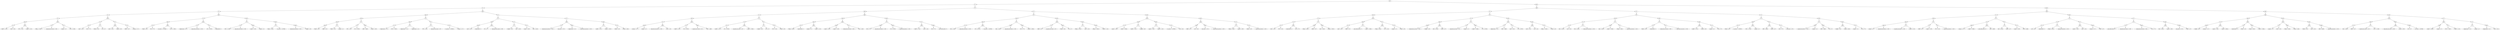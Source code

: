 digraph G {
	graph [bb="0,0,41854,612",
		dpi=78
	];
	node [label="\N"];
	1	 [height=0.5,
		label=And,
		pos="21055,594",
		width=0.75];
	2	 [height=0.5,
		label=Or,
		pos="15915,522",
		width=0.75];
	1 -> 2	 [pos="e,15942,523.37 21028,592.63 20648,587.46 16394,529.53 15952,523.51"];
	3	 [height=0.5,
		label=And,
		pos="26196,522",
		width=0.75];
	1 -> 3	 [pos="e,26168,523.37 21082,592.63 21461,587.46 25716,529.53 26158,523.51"];
	4	 [height=0.5,
		label=Or,
		pos="7775.6,450",
		width=0.75];
	2 -> 4	 [pos="e,7802.8,451.23 15888,520.77 15396,516.54 8387.4,456.26 7813,451.32"];
	5	 [height=0.5,
		label=Or,
		pos="15915,450",
		width=0.75];
	2 -> 5	 [pos="e,15915,468.1 15915,503.7 15915,495.98 15915,486.71 15915,478.11"];
	8	 [height=0.5,
		label=Or,
		pos="3774.6,378",
		width=0.75];
	4 -> 8	 [pos="e,3801.7,379.47 7748.4,448.53 7419,442.76 4194.8,386.35 3811.7,379.65"];
	9	 [height=0.5,
		label=And,
		pos="7775.6,378",
		width=0.75];
	4 -> 9	 [pos="e,7775.6,396.1 7775.6,431.7 7775.6,423.98 7775.6,414.71 7775.6,406.11"];
	16	 [height=0.5,
		label=Or,
		pos="1801.6,306",
		width=0.75];
	8 -> 16	 [pos="e,1828.5,307.96 3747.5,376.04 3531.2,368.36 2088.8,317.19 1838.6,308.31"];
	17	 [height=0.5,
		label=And,
		pos="3774.6,306",
		width=0.75];
	8 -> 17	 [pos="e,3774.6,324.1 3774.6,359.7 3774.6,351.98 3774.6,342.71 3774.6,334.11"];
	32	 [height=0.5,
		label=Or,
		pos="965.59,234",
		width=0.75];
	16 -> 32	 [pos="e,992.36,237.24 1774.7,302.75 1652,292.48 1144.7,250 1002.7,238.11"];
	33	 [height=0.5,
		label=And,
		pos="1801.6,234",
		width=0.75];
	16 -> 33	 [pos="e,1801.6,252.1 1801.6,287.7 1801.6,279.98 1801.6,270.71 1801.6,262.11"];
	64	 [height=0.5,
		label=And,
		pos="418.59,162",
		width=0.75];
	32 -> 64	 [pos="e,445.03,166.38 939.21,229.62 849.77,218.18 557.92,180.83 454.96,167.65"];
	65	 [height=0.5,
		label=And,
		pos="965.59,162",
		width=0.75];
	32 -> 65	 [pos="e,965.59,180.1 965.59,215.7 965.59,207.98 965.59,198.71 965.59,190.11"];
	128	 [height=0.5,
		label=Or,
		pos="212.59,90",
		width=0.75];
	64 -> 128	 [pos="e,236.27,99.044 394.96,152.97 358.35,140.53 287.79,116.55 245.98,102.35"];
	129	 [height=0.5,
		label=And,
		pos="418.59,90",
		width=0.75];
	64 -> 129	 [pos="e,418.59,108.1 418.59,143.7 418.59,135.98 418.59,126.71 418.59,118.11"];
	256	 [height=0.5,
		label="buildF <= 1101",
		pos="67.594,18",
		width=1.8776];
	128 -> 256	 [pos="e,98.728,34.03 191.2,78.671 169.35,68.125 134.91,51.499 107.93,38.472"];
	257	 [height=0.5,
		label="docF <= 181",
		pos="212.59,18",
		width=1.6429];
	128 -> 257	 [pos="e,212.59,36.104 212.59,71.697 212.59,63.983 212.59,54.712 212.59,46.112"];
	258	 [height=0.5,
		label="TFC <= 126",
		pos="346.59,18",
		width=1.5887];
	129 -> 258	 [pos="e,363.42,35.354 404.02,74.834 394.48,65.551 381.76,53.193 370.73,42.464"];
	259	 [height=0.5,
		label="buildF <= 1101",
		pos="489.59,18",
		width=1.8776];
	129 -> 259	 [pos="e,472.91,35.448 433.31,74.496 442.68,65.255 455.04,53.072 465.78,42.475"];
	130	 [height=0.5,
		label=Or,
		pos="863.59,90",
		width=0.75];
	65 -> 130	 [pos="e,881.67,103.41 947.36,148.49 931.4,137.54 908.03,121.49 890.02,109.14"];
	131	 [height=0.5,
		label=Or,
		pos="1066.6,90",
		width=0.75];
	65 -> 131	 [pos="e,1048.4,103.64 983.65,148.49 999.35,137.6 1022.3,121.69 1040.1,109.37"];
	260	 [height=0.5,
		label="BMsg <= 1565.3",
		pos="647.59,18",
		width=2.022];
	130 -> 260	 [pos="e,689.81,32.682 839.65,81.241 806.06,70.354 744.06,50.262 699.58,35.848"];
	261	 [height=0.5,
		label="comm_fail_rate_recent >= 0.06",
		pos="863.59,18",
		width=3.4844];
	130 -> 261	 [pos="e,863.59,36.104 863.59,71.697 863.59,63.983 863.59,54.712 863.59,46.112"];
	262	 [height=0.5,
		label="mergeC >= 0",
		pos="1066.6,18",
		width=1.6429];
	131 -> 262	 [pos="e,1066.6,36.104 1066.6,71.697 1066.6,63.983 1066.6,54.712 1066.6,46.112"];
	263	 [height=0.5,
		label="NUC <= 12001",
		pos="1211.6,18",
		width=1.8776];
	131 -> 263	 [pos="e,1180.5,34.03 1088,78.671 1109.8,68.125 1144.3,51.499 1171.3,38.472"];
	66	 [height=0.5,
		label=Or,
		pos="1677.6,162",
		width=0.75];
	33 -> 66	 [pos="e,1697.5,174.22 1781.7,221.75 1761.3,210.27 1729.6,192.33 1706.5,179.3"];
	67	 [height=0.5,
		label=Or,
		pos="1932.6,162",
		width=0.75];
	33 -> 67	 [pos="e,1912.3,173.86 1822.1,222.06 1843.9,210.4 1878.6,191.83 1903.3,178.63"];
	132	 [height=0.5,
		label=Or,
		pos="1485.6,90",
		width=0.75];
	66 -> 132	 [pos="e,1508.8,99.474 1654.4,152.56 1620.6,140.21 1557.3,117.15 1518.6,103.03"];
	133	 [height=0.5,
		label=Or,
		pos="1677.6,90",
		width=0.75];
	66 -> 133	 [pos="e,1677.6,108.1 1677.6,143.7 1677.6,135.98 1677.6,126.71 1677.6,118.11"];
	264	 [height=0.5,
		label="docF <= 181",
		pos="1356.6,18",
		width=1.6429];
	132 -> 264	 [pos="e,1384.1,33.948 1465.2,77.908 1445.8,67.426 1416.4,51.463 1393.1,38.797"];
	265	 [height=0.5,
		label="ND <= 773",
		pos="1485.6,18",
		width=1.4443];
	132 -> 265	 [pos="e,1485.6,36.104 1485.6,71.697 1485.6,63.983 1485.6,54.712 1485.6,46.112"];
	266	 [height=0.5,
		label="FilesM <= 83",
		pos="1615.6,18",
		width=1.661];
	133 -> 266	 [pos="e,1630.5,35.789 1664.4,74.155 1656.5,65.2 1646.2,53.576 1637.1,43.309"];
	267	 [height=0.5,
		label="NS <= 27",
		pos="1740.6,18",
		width=1.2999];
	133 -> 267	 [pos="e,1725.9,35.29 1691,74.155 1699.1,65.072 1709.8,53.243 1719.1,42.87"];
	134	 [height=0.5,
		label=And,
		pos="1932.6,90",
		width=0.75];
	67 -> 134	 [pos="e,1932.6,108.1 1932.6,143.7 1932.6,135.98 1932.6,126.71 1932.6,118.11"];
	135	 [height=0.5,
		label=Or,
		pos="2139.6,90",
		width=0.75];
	67 -> 135	 [pos="e,2116.1,98.936 1956.3,152.97 1993.3,140.47 2064.7,116.32 2106.6,102.14"];
	268	 [height=0.5,
		label="docF <= 181",
		pos="1864.6,18",
		width=1.6429];
	134 -> 268	 [pos="e,1880.6,35.448 1918.5,74.496 1909.6,65.344 1897.9,53.306 1887.7,42.781"];
	269	 [height=0.5,
		label="FilesM <= 83",
		pos="2001.6,18",
		width=1.661];
	134 -> 269	 [pos="e,1985.4,35.448 1946.9,74.496 1955.9,65.344 1967.8,53.306 1978.2,42.781"];
	270	 [height=0.5,
		label="NDEV <= 67",
		pos="2139.6,18",
		width=1.661];
	135 -> 270	 [pos="e,2139.6,36.104 2139.6,71.697 2139.6,63.983 2139.6,54.712 2139.6,46.112"];
	271	 [height=0.5,
		label="entropy <= 5.71",
		pos="2286.6,18",
		width=1.9318];
	135 -> 271	 [pos="e,2254.9,34.098 2161,78.821 2183.1,68.306 2218.1,51.633 2245.5,38.557"];
	34	 [height=0.5,
		label=Or,
		pos="3408.6,234",
		width=0.75];
	17 -> 34	 [pos="e,3434.3,239.92 3748.9,300.08 3684.8,287.83 3518.1,255.95 3444.5,241.86"];
	35	 [height=0.5,
		label=And,
		pos="4139.6,234",
		width=0.75];
	17 -> 35	 [pos="e,4114,239.92 3800.3,300.08 3864.1,287.83 4030.4,255.95 4103.8,241.86"];
	68	 [height=0.5,
		label=And,
		pos="2813.6,162",
		width=0.75];
	34 -> 68	 [pos="e,2840,166.1 3382.3,229.9 3286.9,218.69 2959.8,180.2 2849.9,167.27"];
	69	 [height=0.5,
		label=And,
		pos="3408.6,162",
		width=0.75];
	34 -> 69	 [pos="e,3408.6,180.1 3408.6,215.7 3408.6,207.98 3408.6,198.71 3408.6,190.11"];
	136	 [height=0.5,
		label=Or,
		pos="2560.6,90",
		width=0.75];
	68 -> 136	 [pos="e,2585,97.764 2788.9,154.16 2743.4,141.58 2646.5,114.76 2594.8,100.45"];
	137	 [height=0.5,
		label=And,
		pos="2813.6,90",
		width=0.75];
	68 -> 137	 [pos="e,2813.6,108.1 2813.6,143.7 2813.6,135.98 2813.6,126.71 2813.6,118.11"];
	272	 [height=0.5,
		label="FilesD <= 28",
		pos="2432.6,18",
		width=1.6249];
	136 -> 272	 [pos="e,2459.9,33.948 2540.3,77.908 2521.1,67.426 2492,51.463 2468.8,38.797"];
	273	 [height=0.5,
		label="ND <= 773",
		pos="2560.6,18",
		width=1.4443];
	136 -> 273	 [pos="e,2560.6,36.104 2560.6,71.697 2560.6,63.983 2560.6,54.712 2560.6,46.112"];
	274	 [height=0.5,
		label="src_churn <= 1497462",
		pos="2724.6,18",
		width=2.5998];
	137 -> 274	 [pos="e,2745.7,35.567 2796.9,75.834 2784.7,66.299 2768,53.165 2753.7,41.925"];
	275	 [height=0.5,
		label="NUC <= 12001",
		pos="2903.6,18",
		width=1.8776];
	137 -> 275	 [pos="e,2882.6,35.311 2830.5,75.834 2842.9,66.233 2859.9,52.982 2874.4,41.691"];
	138	 [height=0.5,
		label=Or,
		pos="3304.6,90",
		width=0.75];
	69 -> 138	 [pos="e,3323,103.41 3390,148.49 3373.7,137.54 3349.9,121.49 3331.5,109.14"];
	139	 [height=0.5,
		label=Or,
		pos="3511.6,90",
		width=0.75];
	69 -> 139	 [pos="e,3493.3,103.41 3427,148.49 3443.1,137.54 3466.7,121.49 3484.9,109.14"];
	276	 [height=0.5,
		label="elapsed_days <= 14",
		pos="3073.6,18",
		width=2.347];
	138 -> 276	 [pos="e,3120.2,33.129 3280.3,81.641 3244.9,70.903 3178,50.633 3129.9,36.056"];
	277	 [height=0.5,
		label="comm_fail_rate_history <= 0.56",
		pos="3304.6,18",
		width=3.5566];
	138 -> 277	 [pos="e,3304.6,36.104 3304.6,71.697 3304.6,63.983 3304.6,54.712 3304.6,46.112"];
	278	 [height=0.5,
		label="NC <= 20728",
		pos="3511.6,18",
		width=1.6971];
	139 -> 278	 [pos="e,3511.6,36.104 3511.6,71.697 3511.6,63.983 3511.6,54.712 3511.6,46.112"];
	279	 [height=0.5,
		label="classif_build = 5",
		pos="3662.6,18",
		width=1.9859];
	139 -> 279	 [pos="e,3629.9,34.166 3533.2,78.971 3555.9,68.442 3592.2,51.622 3620.6,38.471"];
	70	 [height=0.5,
		label=Or,
		pos="4139.6,162",
		width=0.75];
	35 -> 70	 [pos="e,4139.6,180.1 4139.6,215.7 4139.6,207.98 4139.6,198.71 4139.6,190.11"];
	71	 [height=0.5,
		label=And,
		pos="4623.6,162",
		width=0.75];
	35 -> 71	 [pos="e,4597.5,166.77 4166,229.19 4247.3,217.43 4494.2,181.72 4587.4,168.23"];
	140	 [height=0.5,
		label=Or,
		pos="4033.6,90",
		width=0.75];
	70 -> 140	 [pos="e,4052.2,103.29 4121.1,148.81 4104.4,137.78 4079.6,121.41 4060.7,108.9"];
	141	 [height=0.5,
		label=And,
		pos="4245.6,90",
		width=0.75];
	70 -> 141	 [pos="e,4227,103.29 4158.1,148.81 4174.8,137.78 4199.5,121.41 4218.5,108.9"];
	280	 [height=0.5,
		label="NUC <= 12001",
		pos="3819.6,18",
		width=1.8776];
	140 -> 280	 [pos="e,3860.6,32.418 4009.9,81.241 3976.4,70.287 3914.4,50.017 3870.3,35.586"];
	281	 [height=0.5,
		label="comm_fail_rate_history <= 0.56",
		pos="4033.6,18",
		width=3.5566];
	140 -> 281	 [pos="e,4033.6,36.104 4033.6,71.697 4033.6,63.983 4033.6,54.712 4033.6,46.112"];
	282	 [height=0.5,
		label="maintC <= 295",
		pos="4245.6,18",
		width=1.8234];
	141 -> 282	 [pos="e,4245.6,36.104 4245.6,71.697 4245.6,63.983 4245.6,54.712 4245.6,46.112"];
	283	 [height=0.5,
		label="mergeC >= 0",
		pos="4388.6,18",
		width=1.6429];
	141 -> 283	 [pos="e,4358.7,33.641 4266.7,78.671 4288.4,68.023 4322.9,51.176 4349.6,38.095"];
	142	 [height=0.5,
		label=Or,
		pos="4623.6,90",
		width=0.75];
	71 -> 142	 [pos="e,4623.6,108.1 4623.6,143.7 4623.6,135.98 4623.6,126.71 4623.6,118.11"];
	143	 [height=0.5,
		label=And,
		pos="4952.6,90",
		width=0.75];
	71 -> 143	 [pos="e,4927.2,96.395 4648.9,155.62 4707,143.26 4850.3,112.76 4917.2,98.533"];
	284	 [height=0.5,
		label="FilesA <= 4524",
		pos="4533.6,18",
		width=1.8776];
	142 -> 284	 [pos="e,4554.6,35.311 4606.7,75.834 4594.3,66.233 4577.3,52.982 4562.8,41.691"];
	285	 [height=0.5,
		label="src_churn <= 1497462",
		pos="4712.6,18",
		width=2.5998];
	142 -> 285	 [pos="e,4691.5,35.567 4640.3,75.834 4652.5,66.299 4669.2,53.165 4683.4,41.925"];
	286	 [height=0.5,
		label="comm_fail_rate_history <= 0.56",
		pos="4952.6,18",
		width=3.5566];
	143 -> 286	 [pos="e,4952.6,36.104 4952.6,71.697 4952.6,63.983 4952.6,54.712 4952.6,46.112"];
	287	 [height=0.5,
		label="ConfigF <= 49",
		pos="5164.6,18",
		width=1.8234];
	143 -> 287	 [pos="e,5124.1,32.36 4976.5,81.106 5009.8,70.103 5071,49.892 5114.6,35.515"];
	18	 [height=0.5,
		label=And,
		pos="7040.6,306",
		width=0.75];
	9 -> 18	 [pos="e,7067.2,309.53 7749,374.47 7637.4,363.83 7206.4,322.79 7077.3,310.5"];
	19	 [height=0.5,
		label=Or,
		pos="8518.6,306",
		width=0.75];
	9 -> 19	 [pos="e,8491.7,309.53 7802.5,374.47 7915.3,363.83 8351,322.79 8481.5,310.5"];
	36	 [height=0.5,
		label=And,
		pos="6057.6,234",
		width=0.75];
	18 -> 36	 [pos="e,6084.4,236.91 7013.8,303.09 6876.6,293.32 6253.5,248.95 6094.6,237.63"];
	37	 [height=0.5,
		label=Or,
		pos="7040.6,234",
		width=0.75];
	18 -> 37	 [pos="e,7040.6,252.1 7040.6,287.7 7040.6,279.98 7040.6,270.71 7040.6,262.11"];
	72	 [height=0.5,
		label=And,
		pos="5649.6,162",
		width=0.75];
	36 -> 72	 [pos="e,5675.6,167.46 6031.8,228.57 5961.5,216.52 5766.9,183.12 5685.8,169.21"];
	73	 [height=0.5,
		label=Or,
		pos="6057.6,162",
		width=0.75];
	36 -> 73	 [pos="e,6057.6,180.1 6057.6,215.7 6057.6,207.98 6057.6,198.71 6057.6,190.11"];
	144	 [height=0.5,
		label=And,
		pos="5445.6,90",
		width=0.75];
	72 -> 144	 [pos="e,5469,99.044 5626.2,152.97 5589.9,140.53 5520.1,116.55 5478.7,102.35"];
	145	 [height=0.5,
		label=Or,
		pos="5649.6,90",
		width=0.75];
	72 -> 145	 [pos="e,5649.6,108.1 5649.6,143.7 5649.6,135.98 5649.6,126.71 5649.6,118.11"];
	288	 [height=0.5,
		label="FilesM <= 83",
		pos="5307.6,18",
		width=1.661];
	144 -> 288	 [pos="e,5336.7,33.766 5424.6,78.369 5403.8,67.775 5371.2,51.268 5345.7,38.346"];
	289	 [height=0.5,
		label="NDEV <= 67",
		pos="5445.6,18",
		width=1.661];
	144 -> 289	 [pos="e,5445.6,36.104 5445.6,71.697 5445.6,63.983 5445.6,54.712 5445.6,46.112"];
	290	 [height=0.5,
		label="FilesD <= 28",
		pos="5581.6,18",
		width=1.6249];
	145 -> 290	 [pos="e,5597.6,35.448 5635.5,74.496 5626.6,65.344 5614.9,53.306 5604.7,42.781"];
	291	 [height=0.5,
		label="mergeC >= 0",
		pos="5717.6,18",
		width=1.6429];
	145 -> 291	 [pos="e,5701.6,35.448 5663.7,74.496 5672.6,65.344 5684.3,53.306 5694.5,42.781"];
	146	 [height=0.5,
		label=Or,
		pos="5987.6,90",
		width=0.75];
	73 -> 146	 [pos="e,6002.1,105.49 6043.1,146.5 6033.3,136.73 6020.3,123.69 6009.3,112.7"];
	147	 [height=0.5,
		label=And,
		pos="6127.6,90",
		width=0.75];
	73 -> 147	 [pos="e,6113.1,105.49 6072.1,146.5 6081.9,136.73 6094.9,123.69 6105.9,112.7"];
	292	 [height=0.5,
		label="TFC <= 126",
		pos="5851.6,18",
		width=1.5887];
	146 -> 292	 [pos="e,5880,33.637 5966.9,78.369 5946.3,67.741 5914.1,51.162 5888.9,38.222"];
	293	 [height=0.5,
		label="NC <= 20728",
		pos="5987.6,18",
		width=1.6971];
	146 -> 293	 [pos="e,5987.6,36.104 5987.6,71.697 5987.6,63.983 5987.6,54.712 5987.6,46.112"];
	294	 [height=0.5,
		label="EXP <= 4408",
		pos="6127.6,18",
		width=1.6971];
	147 -> 294	 [pos="e,6127.6,36.104 6127.6,71.697 6127.6,63.983 6127.6,54.712 6127.6,46.112"];
	295	 [height=0.5,
		label="maintC <= 295",
		pos="6272.6,18",
		width=1.8234];
	147 -> 295	 [pos="e,6241.7,33.9 6149,78.671 6170.9,68.091 6205.5,51.391 6232.5,38.346"];
	74	 [height=0.5,
		label=And,
		pos="6867.6,162",
		width=0.75];
	37 -> 74	 [pos="e,6890.2,172.15 7018,223.85 6987.8,211.64 6934.2,189.95 6899.8,176.03"];
	75	 [height=0.5,
		label=Or,
		pos="7221.6,162",
		width=0.75];
	37 -> 75	 [pos="e,7198.9,171.79 7063.5,224.13 7095.3,211.83 7153.1,189.5 7189.3,175.51"];
	148	 [height=0.5,
		label=Or,
		pos="6610.6,90",
		width=0.75];
	74 -> 148	 [pos="e,6635.2,97.692 6843,154.29 6796.9,141.74 6697.7,114.72 6645,100.38"];
	149	 [height=0.5,
		label=Or,
		pos="6867.6,90",
		width=0.75];
	74 -> 149	 [pos="e,6867.6,108.1 6867.6,143.7 6867.6,135.98 6867.6,126.71 6867.6,118.11"];
	296	 [height=0.5,
		label="elapsed_days <= 14",
		pos="6440.6,18",
		width=2.347];
	148 -> 296	 [pos="e,6477.6,34.24 6588,79.705 6562.4,69.144 6519.8,51.624 6487,38.113"];
	297	 [height=0.5,
		label="NUC <= 12001",
		pos="6610.6,18",
		width=1.8776];
	148 -> 297	 [pos="e,6610.6,36.104 6610.6,71.697 6610.6,63.983 6610.6,54.712 6610.6,46.112"];
	298	 [height=0.5,
		label="elapsed_days <= 14",
		pos="6780.6,18",
		width=2.347];
	149 -> 298	 [pos="e,6801.3,35.667 6850.8,75.503 6839,66.005 6822.9,53.057 6809.1,41.952"];
	299	 [height=0.5,
		label="elapsed_days <= 14",
		pos="6967.6,18",
		width=2.347];
	149 -> 299	 [pos="e,6944.2,35.359 6885.5,76.485 6899.4,66.707 6919.2,52.868 6935.9,41.219"];
	150	 [height=0.5,
		label=Or,
		pos="7221.6,90",
		width=0.75];
	75 -> 150	 [pos="e,7221.6,108.1 7221.6,143.7 7221.6,135.98 7221.6,126.71 7221.6,118.11"];
	151	 [height=0.5,
		label=Or,
		pos="7539.6,90",
		width=0.75];
	75 -> 151	 [pos="e,7514.4,96.552 7246.8,155.45 7303.2,143.04 7439.5,113.04 7504.2,98.782"];
	300	 [height=0.5,
		label="TFC <= 126",
		pos="7127.6,18",
		width=1.5887];
	150 -> 300	 [pos="e,7148.8,34.803 7203.9,75.834 7190.7,66.009 7172.4,52.364 7157,40.906"];
	301	 [height=0.5,
		label="proj_fail_rate_recent <= 0.9",
		pos="7315.6,18",
		width=3.1233];
	150 -> 301	 [pos="e,7293,35.824 7239.3,75.834 7252.1,66.277 7269.8,53.103 7284.9,41.846"];
	302	 [height=0.5,
		label="src_churn <= 1497462",
		pos="7539.6,18",
		width=2.5998];
	151 -> 302	 [pos="e,7539.6,36.104 7539.6,71.697 7539.6,63.983 7539.6,54.712 7539.6,46.112"];
	303	 [height=0.5,
		label="entropy <= 5.71",
		pos="7720.6,18",
		width=1.9318];
	151 -> 303	 [pos="e,7683.4,33.377 7562.5,80.134 7590.3,69.374 7638,50.955 7673.7,37.141"];
	38	 [height=0.5,
		label=Or,
		pos="8518.6,234",
		width=0.75];
	19 -> 38	 [pos="e,8518.6,252.1 8518.6,287.7 8518.6,279.98 8518.6,270.71 8518.6,262.11"];
	39	 [height=0.5,
		label=Or,
		pos="9499.6,234",
		width=0.75];
	19 -> 39	 [pos="e,9472.9,236.91 8545.3,303.09 8682.2,293.32 9304.1,248.95 9462.7,237.63"];
	76	 [height=0.5,
		label=And,
		pos="8247.6,162",
		width=0.75];
	38 -> 76	 [pos="e,8272.5,169.44 8493.6,226.54 8445,213.99 8337.7,186.27 8282.3,171.96"];
	77	 [height=0.5,
		label=Or,
		pos="8623.6,162",
		width=0.75];
	38 -> 77	 [pos="e,8605,175.41 8537.4,220.49 8553.9,209.49 8578.1,193.35 8596.6,180.97"];
	152	 [height=0.5,
		label=And,
		pos="8016.6,90",
		width=0.75];
	76 -> 152	 [pos="e,8040.9,98.365 8223.3,153.64 8182,141.12 8097.9,115.62 8050.7,101.32"];
	153	 [height=0.5,
		label=And,
		pos="8247.6,90",
		width=0.75];
	76 -> 153	 [pos="e,8247.6,108.1 8247.6,143.7 8247.6,135.98 8247.6,126.71 8247.6,118.11"];
	304	 [height=0.5,
		label="docF <= 181",
		pos="7867.6,18",
		width=1.6429];
	152 -> 304	 [pos="e,7898.5,33.514 7995.2,78.971 7972.5,68.272 7935.9,51.078 7907.7,37.837"];
	305	 [height=0.5,
		label="classif_build = 5",
		pos="8016.6,18",
		width=1.9859];
	152 -> 305	 [pos="e,8016.6,36.104 8016.6,71.697 8016.6,63.983 8016.6,54.712 8016.6,46.112"];
	306	 [height=0.5,
		label="NS <= 27",
		pos="8152.6,18",
		width=1.2999];
	153 -> 306	 [pos="e,8173.2,34.194 8230.2,76.161 8216.6,66.17 8197.5,52.087 8181.6,40.4"];
	307	 [height=0.5,
		label="comm_fail_rate_recent >= 0.06",
		pos="8342.6,18",
		width=3.4844];
	153 -> 307	 [pos="e,8319.9,35.722 8265,76.161 8278,66.57 8296.2,53.207 8311.6,41.813"];
	154	 [height=0.5,
		label=Or,
		pos="8623.6,90",
		width=0.75];
	77 -> 154	 [pos="e,8623.6,108.1 8623.6,143.7 8623.6,135.98 8623.6,126.71 8623.6,118.11"];
	155	 [height=0.5,
		label=Or,
		pos="8837.6,90",
		width=0.75];
	77 -> 155	 [pos="e,8813.8,98.793 8647.3,153.24 8685.5,140.76 8760.6,116.18 8804.2,101.93"];
	308	 [height=0.5,
		label="ConfigF <= 49",
		pos="8551.6,18",
		width=1.8234];
	154 -> 308	 [pos="e,8568.7,35.606 8609,74.834 8599.5,65.616 8586.9,53.366 8576,42.689"];
	309	 [height=0.5,
		label="fixC <= 4156",
		pos="8694.6,18",
		width=1.661];
	154 -> 309	 [pos="e,8677.9,35.448 8638.3,74.496 8647.7,65.255 8660,53.072 8670.8,42.475"];
	310	 [height=0.5,
		label="maintC <= 295",
		pos="8837.6,18",
		width=1.8234];
	155 -> 310	 [pos="e,8837.6,36.104 8837.6,71.697 8837.6,63.983 8837.6,54.712 8837.6,46.112"];
	311	 [height=0.5,
		label="fixC <= 4156",
		pos="8980.6,18",
		width=1.661];
	155 -> 311	 [pos="e,8950.7,33.641 8858.7,78.671 8880.4,68.023 8914.9,51.176 8941.6,38.095"];
	78	 [height=0.5,
		label=And,
		pos="9499.6,162",
		width=0.75];
	39 -> 78	 [pos="e,9499.6,180.1 9499.6,215.7 9499.6,207.98 9499.6,198.71 9499.6,190.11"];
	79	 [height=0.5,
		label=And,
		pos="10114,162",
		width=0.75];
	39 -> 79	 [pos="e,10087,166.04 9526,229.99 9623.5,218.88 9963.7,180.09 10077,167.2"];
	156	 [height=0.5,
		label=Or,
		pos="9409.6,90",
		width=0.75];
	78 -> 156	 [pos="e,9426.4,104.11 9482.7,147.83 9469.1,137.27 9449.8,122.3 9434.5,110.37"];
	157	 [height=0.5,
		label=And,
		pos="9589.6,90",
		width=0.75];
	78 -> 157	 [pos="e,9572.7,104.11 9516.5,147.83 9530.1,137.27 9549.4,122.3 9564.7,110.37"];
	312	 [height=0.5,
		label="comm_fail_rate_history <= 0.56",
		pos="9186.6,18",
		width=3.5566];
	156 -> 312	 [pos="e,9236.6,34.707 9385.7,81.509 9352.8,71.158 9292.2,52.137 9246.4,37.785"];
	313	 [height=0.5,
		label="test_churn <= 274",
		pos="9409.6,18",
		width=2.1484];
	156 -> 313	 [pos="e,9409.6,36.104 9409.6,71.697 9409.6,63.983 9409.6,54.712 9409.6,46.112"];
	314	 [height=0.5,
		label="elapsed_days <= 14",
		pos="9589.6,18",
		width=2.347];
	157 -> 314	 [pos="e,9589.6,36.104 9589.6,71.697 9589.6,63.983 9589.6,54.712 9589.6,46.112"];
	315	 [height=0.5,
		label="comm_fail_rate_history <= 0.56",
		pos="9820.6,18",
		width=3.5566];
	157 -> 315	 [pos="e,9769,34.634 9613.9,81.641 9648.1,71.264 9711.7,51.986 9759.4,37.546"];
	158	 [height=0.5,
		label=Or,
		pos="10114,90",
		width=0.75];
	79 -> 158	 [pos="e,10114,108.1 10114,143.7 10114,135.98 10114,126.71 10114,118.11"];
	159	 [height=0.5,
		label=Or,
		pos="10342,90",
		width=0.75];
	79 -> 159	 [pos="e,10318,98.365 10138,153.64 10178,141.12 10261,115.62 10308,101.32"];
	316	 [height=0.5,
		label="buildF <= 1101",
		pos="10035,18",
		width=1.8776];
	158 -> 316	 [pos="e,10053,35.51 10098,75.17 10087,65.822 10073,53.248 10061,42.366"];
	317	 [height=0.5,
		label="BMsg <= 1565.3",
		pos="10193,18",
		width=2.022];
	158 -> 317	 [pos="e,10174,35.51 10129,75.17 10140,65.822 10154,53.248 10166,42.366"];
	318	 [height=0.5,
		label="FilesD <= 28",
		pos="10342,18",
		width=1.6249];
	159 -> 318	 [pos="e,10342,36.104 10342,71.697 10342,63.983 10342,54.712 10342,46.112"];
	319	 [height=0.5,
		label="FilesA <= 4524",
		pos="10486,18",
		width=1.8776];
	159 -> 319	 [pos="e,10455,34.03 10363,78.671 10385,68.125 10419,51.499 10446,38.472"];
	10	 [height=0.5,
		label=And,
		pos="14476,378",
		width=0.75];
	5 -> 10	 [pos="e,14503,380.31 15888,447.69 15711,439.11 14718,390.8 14513,380.81"];
	11	 [height=0.5,
		label=Or,
		pos="17354,378",
		width=0.75];
	5 -> 11	 [pos="e,17327,380.31 15941,447.69 16118,439.11 17111,390.8 17316,380.81"];
	20	 [height=0.5,
		label=Or,
		pos="12629,306",
		width=0.75];
	10 -> 20	 [pos="e,12656,308.03 14448,375.97 14241,368.1 12907,317.56 12666,308.42"];
	21	 [height=0.5,
		label=And,
		pos="14476,306",
		width=0.75];
	10 -> 21	 [pos="e,14476,324.1 14476,359.7 14476,351.98 14476,342.71 14476,334.11"];
	40	 [height=0.5,
		label=And,
		pos="11586,234",
		width=0.75];
	20 -> 40	 [pos="e,11613,236.82 12602,303.2 12459,293.62 11789,248.65 11623,237.51"];
	41	 [height=0.5,
		label=Or,
		pos="12629,234",
		width=0.75];
	20 -> 41	 [pos="e,12629,252.1 12629,287.7 12629,279.98 12629,270.71 12629,262.11"];
	80	 [height=0.5,
		label=Or,
		pos="11096,162",
		width=0.75];
	40 -> 80	 [pos="e,11122,166.74 11559,229.24 11477,217.51 11226,181.6 11132,168.15"];
	81	 [height=0.5,
		label=And,
		pos="11586,162",
		width=0.75];
	40 -> 81	 [pos="e,11586,180.1 11586,215.7 11586,207.98 11586,198.71 11586,190.11"];
	160	 [height=0.5,
		label=And,
		pos="10788,90",
		width=0.75];
	80 -> 160	 [pos="e,10813,96.709 11070,155.27 11016,142.81 10885,113.2 10823,98.942"];
	161	 [height=0.5,
		label=And,
		pos="11096,90",
		width=0.75];
	80 -> 161	 [pos="e,11096,108.1 11096,143.7 11096,135.98 11096,126.71 11096,118.11"];
	320	 [height=0.5,
		label="entropy <= 5.71",
		pos="10641,18",
		width=1.9318];
	160 -> 320	 [pos="e,10672,34.098 10766,78.821 10744,68.306 10709,51.633 10682,38.557"];
	321	 [height=0.5,
		label="mergeC >= 0",
		pos="10788,18",
		width=1.6429];
	160 -> 321	 [pos="e,10788,36.104 10788,71.697 10788,63.983 10788,54.712 10788,46.112"];
	322	 [height=0.5,
		label="comm_fail_rate_history <= 0.56",
		pos="10993,18",
		width=3.5566];
	161 -> 322	 [pos="e,11017,35.878 11077,76.485 11063,66.841 11043,53.246 11026,41.698"];
	323	 [height=0.5,
		label="docF <= 181",
		pos="11198,18",
		width=1.6429];
	161 -> 323	 [pos="e,11175,34.846 11114,76.485 11128,66.573 11149,52.488 11166,40.741"];
	162	 [height=0.5,
		label=Or,
		pos="11490,90",
		width=0.75];
	81 -> 162	 [pos="e,11507,103.76 11568,148.16 11553,137.41 11532,121.91 11515,109.76"];
	163	 [height=0.5,
		label=And,
		pos="11682,90",
		width=0.75];
	81 -> 163	 [pos="e,11664,103.76 11603,148.16 11618,137.41 11639,121.91 11656,109.76"];
	324	 [height=0.5,
		label="buildF <= 1101",
		pos="11343,18",
		width=1.8776];
	162 -> 324	 [pos="e,11374,33.967 11468,78.821 11446,68.272 11411,51.526 11383,38.431"];
	325	 [height=0.5,
		label="NC <= 20728",
		pos="11490,18",
		width=1.6971];
	162 -> 325	 [pos="e,11490,36.104 11490,71.697 11490,63.983 11490,54.712 11490,46.112"];
	326	 [height=0.5,
		label="proj_fail_rate_recent <= 0.9",
		pos="11682,18",
		width=3.1233];
	163 -> 326	 [pos="e,11682,36.104 11682,71.697 11682,63.983 11682,54.712 11682,46.112"];
	327	 [height=0.5,
		label="EXP <= 4408",
		pos="11874,18",
		width=1.6971];
	163 -> 327	 [pos="e,11837,32.515 11705,80.556 11735,69.561 11788,50.083 11827,35.977"];
	82	 [height=0.5,
		label=Or,
		pos="12450,162",
		width=0.75];
	41 -> 82	 [pos="e,12472,171.9 12606,224.13 12575,211.86 12518,189.62 12482,175.62"];
	83	 [height=0.5,
		label=Or,
		pos="12784,162",
		width=0.75];
	41 -> 83	 [pos="e,12762,172.83 12650,223.12 12677,211.08 12722,190.66 12753,177.01"];
	164	 [height=0.5,
		label=Or,
		pos="12168,90",
		width=0.75];
	82 -> 164	 [pos="e,12193,97.198 12425,154.79 12374,142.26 12260,113.93 12202,99.618"];
	165	 [height=0.5,
		label=And,
		pos="12450,90",
		width=0.75];
	82 -> 165	 [pos="e,12450,108.1 12450,143.7 12450,135.98 12450,126.71 12450,118.11"];
	328	 [height=0.5,
		label="buildF <= 1101",
		pos="12021,18",
		width=1.8776];
	164 -> 328	 [pos="e,12052,33.967 12146,78.821 12124,68.272 12089,51.526 12061,38.431"];
	329	 [height=0.5,
		label="NC <= 20728",
		pos="12168,18",
		width=1.6971];
	164 -> 329	 [pos="e,12168,36.104 12168,71.697 12168,63.983 12168,54.712 12168,46.112"];
	330	 [height=0.5,
		label="proj_fail_rate_recent <= 0.9",
		pos="12360,18",
		width=3.1233];
	165 -> 330	 [pos="e,12381,35.824 12433,75.834 12420,66.365 12404,53.347 12389,42.159"];
	331	 [height=0.5,
		label="otherF <= 36541",
		pos="12563,18",
		width=2.004];
	165 -> 331	 [pos="e,12537,34.883 12469,77.125 12485,67.045 12509,52.333 12528,40.233"];
	166	 [height=0.5,
		label=Or,
		pos="12784,90",
		width=0.75];
	83 -> 166	 [pos="e,12784,108.1 12784,143.7 12784,135.98 12784,126.71 12784,118.11"];
	167	 [height=0.5,
		label=Or,
		pos="12971,90",
		width=0.75];
	83 -> 167	 [pos="e,12947,99.654 12807,152.42 12839,140.08 12900,117.29 12938,103.21"];
	332	 [height=0.5,
		label="ConfigF <= 49",
		pos="12719,18",
		width=1.8234];
	166 -> 332	 [pos="e,12734,35.789 12770,74.155 12761,65.2 12751,53.576 12741,43.309"];
	333	 [height=0.5,
		label="NS <= 27",
		pos="12849,18",
		width=1.2999];
	166 -> 333	 [pos="e,12833,35.29 12797,74.155 12806,65.072 12817,53.243 12826,42.87"];
	334	 [height=0.5,
		label="TFC <= 126",
		pos="12971,18",
		width=1.5887];
	167 -> 334	 [pos="e,12971,36.104 12971,71.697 12971,63.983 12971,54.712 12971,46.112"];
	335	 [height=0.5,
		label="FilesM <= 83",
		pos="13106,18",
		width=1.661];
	167 -> 335	 [pos="e,13077,33.827 12991,78.216 13012,67.674 13043,51.383 13068,38.555"];
	42	 [height=0.5,
		label=And,
		pos="14107,234",
		width=0.75];
	21 -> 42	 [pos="e,14133,239.93 14450,300.13 14386,287.93 14217,255.99 14143,241.88"];
	43	 [height=0.5,
		label=And,
		pos="14845,234",
		width=0.75];
	21 -> 43	 [pos="e,14819,239.93 14501,300.13 14566,287.93 14734,255.99 14808,241.88"];
	84	 [height=0.5,
		label=And,
		pos="13630,162",
		width=0.75];
	42 -> 84	 [pos="e,13656,166.85 14080,229.14 14000,217.35 13758,181.85 13666,168.32"];
	85	 [height=0.5,
		label=And,
		pos="14107,162",
		width=0.75];
	42 -> 85	 [pos="e,14107,180.1 14107,215.7 14107,207.98 14107,198.71 14107,190.11"];
	168	 [height=0.5,
		label=Or,
		pos="13408,90",
		width=0.75];
	84 -> 168	 [pos="e,13431,98.509 13605,153.38 13566,140.82 13486,115.79 13441,101.54"];
	169	 [height=0.5,
		label=And,
		pos="13630,90",
		width=0.75];
	84 -> 169	 [pos="e,13630,108.1 13630,143.7 13630,135.98 13630,126.71 13630,118.11"];
	336	 [height=0.5,
		label="FilesA <= 4524",
		pos="13251,18",
		width=1.8776];
	168 -> 336	 [pos="e,13284,33.776 13386,79.267 13362,68.623 13323,51.303 13293,37.956"];
	337	 [height=0.5,
		label="classif_build = 5",
		pos="13408,18",
		width=1.9859];
	168 -> 337	 [pos="e,13408,36.104 13408,71.697 13408,63.983 13408,54.712 13408,46.112"];
	338	 [height=0.5,
		label="mergeC >= 0",
		pos="13557,18",
		width=1.6429];
	169 -> 338	 [pos="e,13574,35.354 13615,74.834 13605,65.551 13592,53.193 13581,42.464"];
	339	 [height=0.5,
		label="buildF <= 1101",
		pos="13702,18",
		width=1.8776];
	169 -> 339	 [pos="e,13685,35.606 13644,74.834 13654,65.616 13666,53.366 13677,42.689"];
	170	 [height=0.5,
		label=And,
		pos="14002,90",
		width=0.75];
	85 -> 170	 [pos="e,14020,103.41 14088,148.49 14071,137.49 14047,121.35 14029,108.97"];
	171	 [height=0.5,
		label=Or,
		pos="14211,90",
		width=0.75];
	85 -> 171	 [pos="e,14192,103.41 14125,148.49 14141,137.54 14165,121.49 14184,109.14"];
	340	 [height=0.5,
		label="maintC <= 295",
		pos="13853,18",
		width=1.8234];
	170 -> 340	 [pos="e,13884,33.904 13980,78.971 13958,68.374 13922,51.405 13893,38.217"];
	341	 [height=0.5,
		label="maintC <= 295",
		pos="14002,18",
		width=1.8234];
	170 -> 341	 [pos="e,14002,36.104 14002,71.697 14002,63.983 14002,54.712 14002,46.112"];
	342	 [height=0.5,
		label="comm_fail_rate_recent >= 0.06",
		pos="14211,18",
		width=3.4844];
	171 -> 342	 [pos="e,14211,36.104 14211,71.697 14211,63.983 14211,54.712 14211,46.112"];
	343	 [height=0.5,
		label="fixC <= 4156",
		pos="14414,18",
		width=1.661];
	171 -> 343	 [pos="e,14376,31.985 14234,80.833 14267,69.715 14325,49.568 14366,35.296"];
	86	 [height=0.5,
		label=Or,
		pos="14845,162",
		width=0.75];
	43 -> 86	 [pos="e,14845,180.1 14845,215.7 14845,207.98 14845,198.71 14845,190.11"];
	87	 [height=0.5,
		label=Or,
		pos="15426,162",
		width=0.75];
	43 -> 87	 [pos="e,15399,166.17 14871,229.81 14965,218.51 15281,180.38 15389,167.38"];
	172	 [height=0.5,
		label=And,
		pos="14742,90",
		width=0.75];
	86 -> 172	 [pos="e,14760,103.41 14826,148.49 14810,137.54 14786,121.49 14768,109.14"];
	173	 [height=0.5,
		label=And,
		pos="14949,90",
		width=0.75];
	86 -> 173	 [pos="e,14930,103.41 14863,148.49 14879,137.54 14903,121.49 14922,109.14"];
	344	 [height=0.5,
		label="ND <= 773",
		pos="14544,18",
		width=1.4443];
	172 -> 344	 [pos="e,14579,31.418 14718,80.695 14686,69.42 14629,49.046 14588,34.807"];
	345	 [height=0.5,
		label="comm_fail_rate_history <= 0.56",
		pos="14742,18",
		width=3.5566];
	172 -> 345	 [pos="e,14742,36.104 14742,71.697 14742,63.983 14742,54.712 14742,46.112"];
	346	 [height=0.5,
		label="NC <= 20728",
		pos="14949,18",
		width=1.6971];
	173 -> 346	 [pos="e,14949,36.104 14949,71.697 14949,63.983 14949,54.712 14949,46.112"];
	347	 [height=0.5,
		label="proj_fail_rate_history >= 0.26",
		pos="15148,18",
		width=3.34];
	173 -> 347	 [pos="e,15103,34.715 14972,80.695 15002,70.257 15054,52.019 15093,38.071"];
	174	 [height=0.5,
		label=And,
		pos="15426,90",
		width=0.75];
	87 -> 174	 [pos="e,15426,108.1 15426,143.7 15426,135.98 15426,126.71 15426,118.11"];
	175	 [height=0.5,
		label=And,
		pos="15628,90",
		width=0.75];
	87 -> 175	 [pos="e,15604,99.115 15449,152.83 15485,140.37 15554,116.57 15595,102.41"];
	348	 [height=0.5,
		label="buildF <= 1101",
		pos="15354,18",
		width=1.8776];
	174 -> 348	 [pos="e,15371,35.606 15411,74.834 15402,65.616 15389,53.366 15378,42.689"];
	349	 [height=0.5,
		label="docF <= 181",
		pos="15499,18",
		width=1.6429];
	174 -> 349	 [pos="e,15482,35.354 15440,74.834 15450,65.551 15463,53.193 15474,42.464"];
	350	 [height=0.5,
		label="ND <= 773",
		pos="15628,18",
		width=1.4443];
	175 -> 350	 [pos="e,15628,36.104 15628,71.697 15628,63.983 15628,54.712 15628,46.112"];
	351	 [height=0.5,
		label="prev_build_result = 0",
		pos="15787,18",
		width=2.4734];
	175 -> 351	 [pos="e,15751,34.568 15650,79.267 15673,68.826 15712,51.963 15742,38.725"];
	22	 [height=0.5,
		label=Or,
		pos="17354,306",
		width=0.75];
	11 -> 22	 [pos="e,17354,324.1 17354,359.7 17354,351.98 17354,342.71 17354,334.11"];
	23	 [height=0.5,
		label=And,
		pos="19124,306",
		width=0.75];
	11 -> 23	 [pos="e,19096,308.07 17381,375.93 17583,367.94 18852,317.74 19086,308.47"];
	44	 [height=0.5,
		label=And,
		pos="17016,234",
		width=0.75];
	22 -> 44	 [pos="e,17041,240.32 17328,299.74 17269,287.4 17120,256.57 17051,242.37"];
	45	 [height=0.5,
		label=And,
		pos="17692,234",
		width=0.75];
	22 -> 45	 [pos="e,17666,240.32 17379,299.74 17439,287.4 17587,256.57 17656,242.37"];
	88	 [height=0.5,
		label=And,
		pos="16454,162",
		width=0.75];
	44 -> 88	 [pos="e,16480,166.28 16989,229.72 16898,218.35 16595,180.64 16490,167.54"];
	89	 [height=0.5,
		label=Or,
		pos="17016,162",
		width=0.75];
	44 -> 89	 [pos="e,17016,180.1 17016,215.7 17016,207.98 17016,198.71 17016,190.11"];
	176	 [height=0.5,
		label=Or,
		pos="16160,90",
		width=0.75];
	88 -> 176	 [pos="e,16185,96.953 16429,155.03 16376,142.53 16254,113.57 16194,99.28"];
	177	 [height=0.5,
		label=And,
		pos="16454,90",
		width=0.75];
	88 -> 177	 [pos="e,16454,108.1 16454,143.7 16454,135.98 16454,126.71 16454,118.11"];
	352	 [height=0.5,
		label="fixC <= 4156",
		pos="15954,18",
		width=1.661];
	176 -> 352	 [pos="e,15992,31.913 16136,80.97 16103,69.842 16043,49.486 16001,35.147"];
	353	 [height=0.5,
		label="comm_fail_rate_history <= 0.56",
		pos="16160,18",
		width=3.5566];
	176 -> 353	 [pos="e,16160,36.104 16160,71.697 16160,63.983 16160,54.712 16160,46.112"];
	354	 [height=0.5,
		label="NC <= 20728",
		pos="16367,18",
		width=1.6971];
	177 -> 354	 [pos="e,16387,35.158 16437,75.503 16425,65.872 16408,52.694 16395,41.487"];
	355	 [height=0.5,
		label="src_churn <= 1497462",
		pos="16540,18",
		width=2.5998];
	177 -> 355	 [pos="e,16519,35.667 16470,75.503 16482,66.094 16497,53.299 16511,42.264"];
	178	 [height=0.5,
		label=And,
		pos="16917,90",
		width=0.75];
	89 -> 178	 [pos="e,16935,103.76 16997,148.16 16982,137.41 16960,121.91 16943,109.76"];
	179	 [height=0.5,
		label=And,
		pos="17115,90",
		width=0.75];
	89 -> 179	 [pos="e,17097,103.76 17034,148.16 17049,137.41 17071,121.91 17088,109.76"];
	356	 [height=0.5,
		label="fixC <= 4156",
		pos="16711,18",
		width=1.661];
	178 -> 356	 [pos="e,16749,31.913 16893,80.97 16860,69.842 16800,49.486 16758,35.147"];
	357	 [height=0.5,
		label="comm_fail_rate_history <= 0.56",
		pos="16917,18",
		width=3.5566];
	178 -> 357	 [pos="e,16917,36.104 16917,71.697 16917,63.983 16917,54.712 16917,46.112"];
	358	 [height=0.5,
		label="ND <= 773",
		pos="17115,18",
		width=1.4443];
	179 -> 358	 [pos="e,17115,36.104 17115,71.697 17115,63.983 17115,54.712 17115,46.112"];
	359	 [height=0.5,
		label="otherF <= 36541",
		pos="17257,18",
		width=2.004];
	179 -> 359	 [pos="e,17225,34.353 17136,78.52 17157,68.092 17190,51.827 17216,38.934"];
	90	 [height=0.5,
		label=And,
		pos="17692,162",
		width=0.75];
	45 -> 90	 [pos="e,17692,180.1 17692,215.7 17692,207.98 17692,198.71 17692,190.11"];
	91	 [height=0.5,
		label=And,
		pos="18125,162",
		width=0.75];
	45 -> 91	 [pos="e,18099,167.18 17718,228.78 17792,216.79 18004,182.52 18089,168.79"];
	180	 [height=0.5,
		label=Or,
		pos="17597,90",
		width=0.75];
	90 -> 180	 [pos="e,17614,103.99 17674,148.16 17660,137.47 17639,122.1 17622,109.99"];
	181	 [height=0.5,
		label=And,
		pos="17787,90",
		width=0.75];
	90 -> 181	 [pos="e,17769,103.99 17709,148.16 17724,137.47 17744,122.1 17761,109.99"];
	360	 [height=0.5,
		label="NDEV <= 67",
		pos="17407,18",
		width=1.661];
	180 -> 360	 [pos="e,17443,32.455 17573,80.417 17543,69.424 17491,50.121 17453,36.083"];
	361	 [height=0.5,
		label="proj_fail_rate_recent <= 0.9",
		pos="17597,18",
		width=3.1233];
	180 -> 361	 [pos="e,17597,36.104 17597,71.697 17597,63.983 17597,54.712 17597,46.112"];
	362	 [height=0.5,
		label="FilesM <= 83",
		pos="17787,18",
		width=1.661];
	181 -> 362	 [pos="e,17787,36.104 17787,71.697 17787,63.983 17787,54.712 17787,46.112"];
	363	 [height=0.5,
		label="NS <= 27",
		pos="17912,18",
		width=1.2999];
	181 -> 363	 [pos="e,17886,33.371 17807,77.753 17826,67.155 17854,51.056 17877,38.389"];
	182	 [height=0.5,
		label=Or,
		pos="18125,90",
		width=0.75];
	91 -> 182	 [pos="e,18125,108.1 18125,143.7 18125,135.98 18125,126.71 18125,118.11"];
	183	 [height=0.5,
		label=And,
		pos="18350,90",
		width=0.75];
	91 -> 183	 [pos="e,18326,98.437 18149,153.51 18189,140.98 18270,115.76 18316,101.48"];
	364	 [height=0.5,
		label="BMsg <= 1565.3",
		pos="18050,18",
		width=2.022];
	182 -> 364	 [pos="e,18067,35.606 18109,74.834 18100,65.616 18086,53.366 18075,42.689"];
	365	 [height=0.5,
		label="docF <= 181",
		pos="18200,18",
		width=1.6429];
	182 -> 365	 [pos="e,18182,35.354 18140,74.834 18150,65.551 18163,53.193 18174,42.464"];
	366	 [height=0.5,
		label="BMsg <= 1565.3",
		pos="18350,18",
		width=2.022];
	183 -> 366	 [pos="e,18350,36.104 18350,71.697 18350,63.983 18350,54.712 18350,46.112"];
	367	 [height=0.5,
		label="buildF <= 1101",
		pos="18508,18",
		width=1.8776];
	183 -> 367	 [pos="e,18474,33.776 18372,79.267 18396,68.623 18435,51.303 18465,37.956"];
	46	 [height=0.5,
		label=And,
		pos="19124,234",
		width=0.75];
	23 -> 46	 [pos="e,19124,252.1 19124,287.7 19124,279.98 19124,270.71 19124,262.11"];
	47	 [height=0.5,
		label=And,
		pos="20101,234",
		width=0.75];
	23 -> 47	 [pos="e,20074,236.94 19150,303.07 19287,293.28 19905,249.04 20063,237.67"];
	92	 [height=0.5,
		label=And,
		pos="19048,162",
		width=0.75];
	46 -> 92	 [pos="e,19063,177.14 19108,218.83 19097,208.87 19083,195.37 19071,184.14"];
	93	 [height=0.5,
		label=And,
		pos="19349,162",
		width=0.75];
	46 -> 93	 [pos="e,19325,170.44 19148,225.51 19188,212.98 19269,187.76 19315,173.48"];
	184	 [height=0.5,
		label=Or,
		pos="18815,90",
		width=0.75];
	92 -> 184	 [pos="e,18839,98.293 19024,153.77 18982,141.28 18896,115.6 18849,101.26"];
	185	 [height=0.5,
		label=Or,
		pos="19048,90",
		width=0.75];
	92 -> 185	 [pos="e,19048,108.1 19048,143.7 19048,135.98 19048,126.71 19048,118.11"];
	368	 [height=0.5,
		label="maintC <= 295",
		pos="18659,18",
		width=1.8234];
	184 -> 368	 [pos="e,18691,33.645 18793,79.267 18769,68.589 18730,51.193 18701,37.829"];
	369	 [height=0.5,
		label="otherF <= 36541",
		pos="18815,18",
		width=2.004];
	184 -> 369	 [pos="e,18815,36.104 18815,71.697 18815,63.983 18815,54.712 18815,46.112"];
	370	 [height=0.5,
		label="buildF <= 1101",
		pos="18973,18",
		width=1.8776];
	185 -> 370	 [pos="e,18990,35.606 19032,74.834 19023,65.616 19009,53.366 18998,42.689"];
	371	 [height=0.5,
		label="ConfigF <= 49",
		pos="19124,18",
		width=1.8234];
	185 -> 371	 [pos="e,19106,35.354 19063,74.834 19073,65.462 19087,52.955 19098,42.155"];
	186	 [height=0.5,
		label=Or,
		pos="19349,90",
		width=0.75];
	93 -> 186	 [pos="e,19349,108.1 19349,143.7 19349,135.98 19349,126.71 19349,118.11"];
	187	 [height=0.5,
		label=Or,
		pos="19603,90",
		width=0.75];
	93 -> 187	 [pos="e,19578,97.764 19373,154.16 19419,141.58 19516,114.76 19568,100.45"];
	372	 [height=0.5,
		label="maintC <= 295",
		pos="19273,18",
		width=1.8234];
	186 -> 372	 [pos="e,19290,35.354 19333,74.834 19323,65.462 19309,52.955 19298,42.155"];
	373	 [height=0.5,
		label="buildF <= 1101",
		pos="19424,18",
		width=1.8776];
	186 -> 373	 [pos="e,19406,35.606 19364,74.834 19374,65.616 19387,53.366 19398,42.689"];
	374	 [height=0.5,
		label="src_churn <= 1497462",
		pos="19603,18",
		width=2.5998];
	187 -> 374	 [pos="e,19603,36.104 19603,71.697 19603,63.983 19603,54.712 19603,46.112"];
	375	 [height=0.5,
		label="srcF <= 65",
		pos="19767,18",
		width=1.4443];
	187 -> 375	 [pos="e,19735,32.481 19625,79.559 19650,68.568 19694,50.182 19725,36.546"];
	94	 [height=0.5,
		label=And,
		pos="20101,162",
		width=0.75];
	47 -> 94	 [pos="e,20101,180.1 20101,215.7 20101,207.98 20101,198.71 20101,190.11"];
	95	 [height=0.5,
		label=Or,
		pos="20687,162",
		width=0.75];
	47 -> 95	 [pos="e,20660,166.18 20127,229.86 20221,218.62 20541,180.41 20650,167.39"];
	188	 [height=0.5,
		label=And,
		pos="20027,90",
		width=0.75];
	94 -> 188	 [pos="e,20042,105.14 20086,146.83 20075,136.87 20061,123.37 20049,112.14"];
	189	 [height=0.5,
		label=And,
		pos="20174,90",
		width=0.75];
	94 -> 189	 [pos="e,20159,105.14 20115,146.83 20126,136.87 20140,123.37 20152,112.14"];
	376	 [height=0.5,
		label="NDEV <= 67",
		pos="19897,18",
		width=1.661];
	188 -> 376	 [pos="e,19924,34.017 20006,78.063 19987,67.607 19957,51.599 19934,38.885"];
	377	 [height=0.5,
		label="srcF <= 65",
		pos="20027,18",
		width=1.4443];
	188 -> 377	 [pos="e,20027,36.104 20027,71.697 20027,63.983 20027,54.712 20027,46.112"];
	378	 [height=0.5,
		label="test_churn <= 274",
		pos="20174,18",
		width=2.1484];
	189 -> 378	 [pos="e,20174,36.104 20174,71.697 20174,63.983 20174,54.712 20174,46.112"];
	379	 [height=0.5,
		label="comm_fail_rate_history <= 0.56",
		pos="20397,18",
		width=3.5566];
	189 -> 379	 [pos="e,20347,34.707 20197,81.509 20230,71.158 20291,52.137 20337,37.785"];
	190	 [height=0.5,
		label=Or,
		pos="20687,90",
		width=0.75];
	95 -> 190	 [pos="e,20687,108.1 20687,143.7 20687,135.98 20687,126.71 20687,118.11"];
	191	 [height=0.5,
		label=Or,
		pos="20904,90",
		width=0.75];
	95 -> 191	 [pos="e,20880,98.687 20711,153.24 20749,140.73 20826,116.05 20870,101.81"];
	380	 [height=0.5,
		label="FilesA <= 4524",
		pos="20611,18",
		width=1.8776];
	190 -> 380	 [pos="e,20629,35.606 20671,74.834 20661,65.527 20648,53.13 20636,42.382"];
	381	 [height=0.5,
		label="maintC <= 295",
		pos="20762,18",
		width=1.8234];
	190 -> 381	 [pos="e,20744,35.354 20702,74.834 20712,65.551 20725,53.193 20736,42.464"];
	382	 [height=0.5,
		label="FilesD <= 28",
		pos="20904,18",
		width=1.6249];
	191 -> 382	 [pos="e,20904,36.104 20904,71.697 20904,63.983 20904,54.712 20904,46.112"];
	383	 [height=0.5,
		label="proj_fail_rate_history >= 0.26",
		pos="21101,18",
		width=3.34];
	191 -> 383	 [pos="e,21056,34.852 20927,80.695 20956,70.312 21007,52.212 21046,38.293"];
	6	 [height=0.5,
		label=And,
		pos="26196,450",
		width=0.75];
	3 -> 6	 [pos="e,26196,468.1 26196,503.7 26196,495.98 26196,486.71 26196,478.11"];
	7	 [height=0.5,
		label=And,
		pos="34121,450",
		width=0.75];
	3 -> 7	 [pos="e,34093,451.24 26223,520.76 26707,516.48 33519,456.32 34083,451.33"];
	12	 [height=0.5,
		label=Or,
		pos="24954,378",
		width=0.75];
	6 -> 12	 [pos="e,24980,380.51 26169,447.49 26008,438.45 25176,391.55 24990,381.08"];
	13	 [height=0.5,
		label=Or,
		pos="27438,378",
		width=0.75];
	6 -> 13	 [pos="e,27411,380.51 26222,447.49 26383,438.45 27215,391.55 27401,381.08"];
	24	 [height=0.5,
		label=And,
		pos="22915,306",
		width=0.75];
	12 -> 24	 [pos="e,22941,307.92 24927,376.08 24707,368.53 23208,317.06 22952,308.27"];
	25	 [height=0.5,
		label=Or,
		pos="24954,306",
		width=0.75];
	12 -> 25	 [pos="e,24954,324.1 24954,359.7 24954,351.98 24954,342.71 24954,334.11"];
	48	 [height=0.5,
		label=Or,
		pos="22072,234",
		width=0.75];
	24 -> 48	 [pos="e,22098,237.21 22888,302.79 22765,292.56 22250,249.85 22108,238.04"];
	49	 [height=0.5,
		label=And,
		pos="22915,234",
		width=0.75];
	24 -> 49	 [pos="e,22915,252.1 22915,287.7 22915,279.98 22915,270.71 22915,262.11"];
	96	 [height=0.5,
		label=Or,
		pos="21650,162",
		width=0.75];
	48 -> 96	 [pos="e,21675,167.3 22046,228.67 21973,216.64 21769,182.75 21685,168.95"];
	97	 [height=0.5,
		label=Or,
		pos="22072,162",
		width=0.75];
	48 -> 97	 [pos="e,22072,180.1 22072,215.7 22072,207.98 22072,198.71 22072,190.11"];
	192	 [height=0.5,
		label=Or,
		pos="21432,90",
		width=0.75];
	96 -> 192	 [pos="e,21455,98.615 21626,153.38 21587,140.88 21510,116.02 21465,101.75"];
	193	 [height=0.5,
		label=And,
		pos="21650,90",
		width=0.75];
	96 -> 193	 [pos="e,21650,108.1 21650,143.7 21650,135.98 21650,126.71 21650,118.11"];
	384	 [height=0.5,
		label="docF <= 181",
		pos="21298,18",
		width=1.6429];
	192 -> 384	 [pos="e,21326,33.827 21411,78.216 21391,67.674 21360,51.383 21335,38.555"];
	385	 [height=0.5,
		label="TFC <= 126",
		pos="21432,18",
		width=1.5887];
	192 -> 385	 [pos="e,21432,36.104 21432,71.697 21432,63.983 21432,54.712 21432,46.112"];
	386	 [height=0.5,
		label="classif_build = 5",
		pos="21579,18",
		width=1.9859];
	193 -> 386	 [pos="e,21596,35.699 21635,74.496 21626,65.409 21614,53.475 21603,43.004"];
	387	 [height=0.5,
		label="ND <= 773",
		pos="21720,18",
		width=1.4443];
	193 -> 387	 [pos="e,21703,35.198 21664,74.496 21673,65.28 21685,53.136 21696,42.559"];
	194	 [height=0.5,
		label=And,
		pos="22003,90",
		width=0.75];
	97 -> 194	 [pos="e,22017,105.49 22057,146.5 22048,136.73 22035,123.69 22024,112.7"];
	195	 [height=0.5,
		label=And,
		pos="22141,90",
		width=0.75];
	97 -> 195	 [pos="e,22126,105.49 22086,146.5 22096,136.73 22108,123.69 22119,112.7"];
	388	 [height=0.5,
		label="FilesA <= 4524",
		pos="21858,18",
		width=1.8776];
	194 -> 388	 [pos="e,21889,34.03 21981,78.671 21959,68.125 21925,51.499 21898,38.472"];
	389	 [height=0.5,
		label="NDEV <= 67",
		pos="22003,18",
		width=1.661];
	194 -> 389	 [pos="e,22003,36.104 22003,71.697 22003,63.983 22003,54.712 22003,46.112"];
	390	 [height=0.5,
		label="fixC <= 4156",
		pos="22141,18",
		width=1.661];
	195 -> 390	 [pos="e,22141,36.104 22141,71.697 22141,63.983 22141,54.712 22141,46.112"];
	391	 [height=0.5,
		label="BMsg <= 1565.3",
		pos="22292,18",
		width=2.022];
	195 -> 391	 [pos="e,22259,34.166 22162,78.971 22185,68.442 22221,51.622 22250,38.471"];
	98	 [height=0.5,
		label=And,
		pos="22835,162",
		width=0.75];
	49 -> 98	 [pos="e,22850,176.8 22899,219.17 22887,209.01 22871,195.03 22858,183.56"];
	99	 [height=0.5,
		label=Or,
		pos="23155,162",
		width=0.75];
	49 -> 99	 [pos="e,23130,170.12 22939,225.9 22982,213.38 23071,187.32 23120,172.99"];
	196	 [height=0.5,
		label=Or,
		pos="22579,90",
		width=0.75];
	98 -> 196	 [pos="e,22603,97.692 22810,154.29 22764,141.74 22665,114.72 22613,100.38"];
	197	 [height=0.5,
		label=Or,
		pos="22835,90",
		width=0.75];
	98 -> 197	 [pos="e,22835,108.1 22835,143.7 22835,135.98 22835,126.71 22835,118.11"];
	392	 [height=0.5,
		label="docF <= 181",
		pos="22442,18",
		width=1.6429];
	196 -> 392	 [pos="e,22470,33.766 22558,78.369 22537,67.775 22505,51.268 22479,38.346"];
	393	 [height=0.5,
		label="NDEV <= 67",
		pos="22579,18",
		width=1.661];
	196 -> 393	 [pos="e,22579,36.104 22579,71.697 22579,63.983 22579,54.712 22579,46.112"];
	394	 [height=0.5,
		label="prev_build_result = 0",
		pos="22746,18",
		width=2.4734];
	197 -> 394	 [pos="e,22767,35.567 22818,75.834 22806,66.299 22789,53.165 22775,41.925"];
	395	 [height=0.5,
		label="otherF <= 36541",
		pos="22925,18",
		width=2.004];
	197 -> 395	 [pos="e,22904,35.311 22852,75.834 22864,66.233 22881,52.982 22895,41.691"];
	198	 [height=0.5,
		label=And,
		pos="23155,90",
		width=0.75];
	99 -> 198	 [pos="e,23155,108.1 23155,143.7 23155,135.98 23155,126.71 23155,118.11"];
	199	 [height=0.5,
		label=Or,
		pos="23360,90",
		width=0.75];
	99 -> 199	 [pos="e,23336,99.044 23178,152.97 23215,140.53 23285,116.55 23326,102.35"];
	396	 [height=0.5,
		label="FilesA <= 4524",
		pos="23083,18",
		width=1.8776];
	198 -> 396	 [pos="e,23100,35.606 23140,74.834 23131,65.616 23118,53.366 23107,42.689"];
	397	 [height=0.5,
		label="TFC <= 126",
		pos="23226,18",
		width=1.5887];
	198 -> 397	 [pos="e,23209,35.448 23169,74.496 23179,65.255 23191,53.072 23202,42.475"];
	398	 [height=0.5,
		label="mergeC >= 0",
		pos="23360,18",
		width=1.6429];
	199 -> 398	 [pos="e,23360,36.104 23360,71.697 23360,63.983 23360,54.712 23360,46.112"];
	399	 [height=0.5,
		label="FilesD <= 28",
		pos="23496,18",
		width=1.6249];
	199 -> 399	 [pos="e,23467,33.766 23380,78.369 23401,67.775 23433,51.268 23458,38.346"];
	50	 [height=0.5,
		label=Or,
		pos="24643,234",
		width=0.75];
	25 -> 50	 [pos="e,24668,240.72 24928,299.33 24873,286.91 24741,257.25 24678,242.96"];
	51	 [height=0.5,
		label=And,
		pos="25265,234",
		width=0.75];
	25 -> 51	 [pos="e,25239,240.72 24979,299.33 25034,286.91 25166,257.25 25229,242.96"];
	100	 [height=0.5,
		label=And,
		pos="24119,162",
		width=0.75];
	50 -> 100	 [pos="e,24145,166.53 24616,229.48 24530,217.94 24255,181.21 24155,167.89"];
	101	 [height=0.5,
		label=Or,
		pos="24643,162",
		width=0.75];
	50 -> 101	 [pos="e,24643,180.1 24643,215.7 24643,207.98 24643,198.71 24643,190.11"];
	200	 [height=0.5,
		label=And,
		pos="23907,90",
		width=0.75];
	100 -> 200	 [pos="e,23930,98.865 24095,153.11 24057,140.63 23983,116.3 23940,102.08"];
	201	 [height=0.5,
		label=And,
		pos="24119,90",
		width=0.75];
	100 -> 201	 [pos="e,24119,108.1 24119,143.7 24119,135.98 24119,126.71 24119,118.11"];
	400	 [height=0.5,
		label="comm_fail_rate_recent >= 0.06",
		pos="23698,18",
		width=3.4844];
	200 -> 400	 [pos="e,23745,34.781 23883,81.106 23852,70.723 23797,52.141 23754,37.999"];
	401	 [height=0.5,
		label="ConfigF <= 49",
		pos="23907,18",
		width=1.8234];
	200 -> 401	 [pos="e,23907,36.104 23907,71.697 23907,63.983 23907,54.712 23907,46.112"];
	402	 [height=0.5,
		label="fixC <= 4156",
		pos="24050,18",
		width=1.661];
	201 -> 402	 [pos="e,24066,35.448 24104,74.496 24095,65.344 24083,53.306 24073,42.781"];
	403	 [height=0.5,
		label="NDEV <= 67",
		pos="24188,18",
		width=1.661];
	201 -> 403	 [pos="e,24171,35.448 24133,74.496 24142,65.344 24154,53.306 24164,42.781"];
	202	 [height=0.5,
		label=Or,
		pos="24568,90",
		width=0.75];
	101 -> 202	 [pos="e,24583,105.14 24627,146.83 24617,136.87 24602,123.37 24590,112.14"];
	203	 [height=0.5,
		label=And,
		pos="24717,90",
		width=0.75];
	101 -> 203	 [pos="e,24702,105.14 24658,146.83 24668,136.87 24682,123.37 24694,112.14"];
	404	 [height=0.5,
		label="proj_fail_rate_recent <= 0.9",
		pos="24378,18",
		width=3.1233];
	202 -> 404	 [pos="e,24420,34.715 24544,80.417 24516,69.994 24467,52.099 24430,38.306"];
	405	 [height=0.5,
		label="mergeC >= 0",
		pos="24568,18",
		width=1.6429];
	202 -> 405	 [pos="e,24568,36.104 24568,71.697 24568,63.983 24568,54.712 24568,46.112"];
	406	 [height=0.5,
		label="otherF <= 36541",
		pos="24717,18",
		width=2.004];
	203 -> 406	 [pos="e,24717,36.104 24717,71.697 24717,63.983 24717,54.712 24717,46.112"];
	407	 [height=0.5,
		label="NC <= 20728",
		pos="24868,18",
		width=1.6971];
	203 -> 407	 [pos="e,24836,33.514 24738,78.971 24761,68.272 24798,51.078 24827,37.837"];
	102	 [height=0.5,
		label=And,
		pos="25265,162",
		width=0.75];
	51 -> 102	 [pos="e,25265,180.1 25265,215.7 25265,207.98 25265,198.71 25265,190.11"];
	103	 [height=0.5,
		label=And,
		pos="25675,162",
		width=0.75];
	51 -> 103	 [pos="e,25649,167.41 25291,228.57 25361,216.5 25557,183.04 25639,169.16"];
	204	 [height=0.5,
		label=Or,
		pos="25196,90",
		width=0.75];
	102 -> 204	 [pos="e,25210,105.49 25250,146.5 25241,136.73 25228,123.69 25217,112.7"];
	205	 [height=0.5,
		label=Or,
		pos="25334,90",
		width=0.75];
	102 -> 205	 [pos="e,25319,105.49 25279,146.5 25289,136.73 25301,123.69 25312,112.7"];
	408	 [height=0.5,
		label="elapsed_days <= 14",
		pos="25032,18",
		width=2.347];
	204 -> 408	 [pos="e,25067,34.306 25173,79.559 25149,69.042 25108,51.752 25077,38.334"];
	409	 [height=0.5,
		label="EXP <= 4408",
		pos="25196,18",
		width=1.6971];
	204 -> 409	 [pos="e,25196,36.104 25196,71.697 25196,63.983 25196,54.712 25196,46.112"];
	410	 [height=0.5,
		label="docF <= 181",
		pos="25334,18",
		width=1.6429];
	205 -> 410	 [pos="e,25334,36.104 25334,71.697 25334,63.983 25334,54.712 25334,46.112"];
	411	 [height=0.5,
		label="NC <= 20728",
		pos="25472,18",
		width=1.6971];
	205 -> 411	 [pos="e,25442,33.895 25355,78.369 25375,67.809 25408,51.374 25433,38.471"];
	206	 [height=0.5,
		label=And,
		pos="25675,90",
		width=0.75];
	103 -> 206	 [pos="e,25675,108.1 25675,143.7 25675,135.98 25675,126.71 25675,118.11"];
	207	 [height=0.5,
		label=Or,
		pos="25882,90",
		width=0.75];
	103 -> 207	 [pos="e,25858,98.936 25698,152.97 25735,140.47 25807,116.32 25849,102.14"];
	412	 [height=0.5,
		label="docF <= 181",
		pos="25610,18",
		width=1.6429];
	206 -> 412	 [pos="e,25625,35.789 25661,74.155 25652,65.2 25642,53.576 25632,43.309"];
	413	 [height=0.5,
		label="srcF <= 65",
		pos="25739,18",
		width=1.4443];
	206 -> 413	 [pos="e,25724,35.29 25688,74.155 25696,65.072 25707,53.243 25717,42.87"];
	414	 [height=0.5,
		label="BMsg <= 1565.3",
		pos="25882,18",
		width=2.022];
	207 -> 414	 [pos="e,25882,36.104 25882,71.697 25882,63.983 25882,54.712 25882,46.112"];
	415	 [height=0.5,
		label="FilesD <= 28",
		pos="26031,18",
		width=1.6249];
	207 -> 415	 [pos="e,26000,33.385 25903,78.971 25926,68.238 25963,50.968 25991,37.711"];
	26	 [height=0.5,
		label=Or,
		pos="27438,306",
		width=0.75];
	13 -> 26	 [pos="e,27438,324.1 27438,359.7 27438,351.98 27438,342.71 27438,334.11"];
	27	 [height=0.5,
		label=Or,
		pos="29571,306",
		width=0.75];
	13 -> 27	 [pos="e,29544,307.89 27465,376.11 27691,368.69 29270,316.88 29533,308.22"];
	52	 [height=0.5,
		label=And,
		pos="27068,234",
		width=0.75];
	26 -> 52	 [pos="e,27093,239.83 27412,300.13 27347,287.9 27178,255.84 27103,241.77"];
	53	 [height=0.5,
		label=And,
		pos="27807,234",
		width=0.75];
	26 -> 53	 [pos="e,27781,239.93 27463,300.13 27528,287.93 27696,255.99 27770,241.88"];
	104	 [height=0.5,
		label=Or,
		pos="26530,162",
		width=0.75];
	52 -> 104	 [pos="e,26556,166.42 27041,229.58 26953,218.1 26668,180.95 26566,167.73"];
	105	 [height=0.5,
		label=Or,
		pos="27068,162",
		width=0.75];
	52 -> 105	 [pos="e,27068,180.1 27068,215.7 27068,207.98 27068,198.71 27068,190.11"];
	208	 [height=0.5,
		label=Or,
		pos="26297,90",
		width=0.75];
	104 -> 208	 [pos="e,26321,98.293 26506,153.77 26464,141.28 26378,115.6 26331,101.26"];
	209	 [height=0.5,
		label=Or,
		pos="26530,90",
		width=0.75];
	104 -> 209	 [pos="e,26530,108.1 26530,143.7 26530,135.98 26530,126.71 26530,118.11"];
	416	 [height=0.5,
		label="fixC <= 4156",
		pos="26167,18",
		width=1.661];
	208 -> 416	 [pos="e,26194,34.017 26276,78.063 26257,67.607 26227,51.599 26204,38.885"];
	417	 [height=0.5,
		label="srcF <= 65",
		pos="26297,18",
		width=1.4443];
	208 -> 417	 [pos="e,26297,36.104 26297,71.697 26297,63.983 26297,54.712 26297,46.112"];
	418	 [height=0.5,
		label="fixC <= 4156",
		pos="26427,18",
		width=1.661];
	209 -> 418	 [pos="e,26450,34.846 26511,76.485 26497,66.573 26476,52.488 26459,40.741"];
	419	 [height=0.5,
		label="comm_fail_rate_history <= 0.56",
		pos="26633,18",
		width=3.5566];
	209 -> 419	 [pos="e,26608,35.878 26548,76.485 26562,66.841 26582,53.246 26599,41.698"];
	210	 [height=0.5,
		label=And,
		pos="26989,90",
		width=0.75];
	105 -> 210	 [pos="e,27004,104.8 27052,147.17 27041,137.01 27025,123.03 27012,111.56"];
	211	 [height=0.5,
		label=Or,
		pos="27147,90",
		width=0.75];
	105 -> 211	 [pos="e,27131,104.8 27083,147.17 27095,137.01 27110,123.03 27123,111.56"];
	420	 [height=0.5,
		label="fixC <= 4156",
		pos="26839,18",
		width=1.661];
	210 -> 420	 [pos="e,26870,33.514 26967,78.971 26944,68.272 26907,51.078 26879,37.837"];
	421	 [height=0.5,
		label="otherF <= 36541",
		pos="26989,18",
		width=2.004];
	210 -> 421	 [pos="e,26989,36.104 26989,71.697 26989,63.983 26989,54.712 26989,46.112"];
	422	 [height=0.5,
		label="FilesA <= 4524",
		pos="27147,18",
		width=1.8776];
	211 -> 422	 [pos="e,27147,36.104 27147,71.697 27147,63.983 27147,54.712 27147,46.112"];
	423	 [height=0.5,
		label="proj_fail_rate_history >= 0.26",
		pos="27353,18",
		width=3.34];
	211 -> 423	 [pos="e,27306,34.713 27170,80.97 27201,70.564 27255,52.087 27297,38.008"];
	106	 [height=0.5,
		label=Or,
		pos="27807,162",
		width=0.75];
	53 -> 106	 [pos="e,27807,180.1 27807,215.7 27807,207.98 27807,198.71 27807,190.11"];
	107	 [height=0.5,
		label=And,
		pos="28473,162",
		width=0.75];
	53 -> 107	 [pos="e,28446,165.8 27833,230.21 27937,219.3 28316,179.48 28436,166.86"];
	212	 [height=0.5,
		label=Or,
		pos="27700,90",
		width=0.75];
	106 -> 212	 [pos="e,27718,103.29 27788,148.81 27771,137.78 27746,121.41 27727,108.9"];
	213	 [height=0.5,
		label=Or,
		pos="27915,90",
		width=0.75];
	106 -> 213	 [pos="e,27896,103.05 27825,148.81 27843,137.67 27868,121.06 27888,108.5"];
	424	 [height=0.5,
		label="FilesM <= 83",
		pos="27551,18",
		width=1.661];
	212 -> 424	 [pos="e,27581,33.514 27678,78.971 27655,68.272 27619,51.078 27591,37.837"];
	425	 [height=0.5,
		label="classif_build = 5",
		pos="27700,18",
		width=1.9859];
	212 -> 425	 [pos="e,27700,36.104 27700,71.697 27700,63.983 27700,54.712 27700,46.112"];
	426	 [height=0.5,
		label="comm_fail_rate_recent >= 0.06",
		pos="27915,18",
		width=3.4844];
	213 -> 426	 [pos="e,27915,36.104 27915,71.697 27915,63.983 27915,54.712 27915,46.112"];
	427	 [height=0.5,
		label="comm_fail_rate_history <= 0.56",
		pos="28186,18",
		width=3.5566];
	213 -> 427	 [pos="e,28127,34.044 27940,82.54 27980,72.19 28060,51.536 28118,36.579"];
	214	 [height=0.5,
		label=And,
		pos="28473,90",
		width=0.75];
	107 -> 214	 [pos="e,28473,108.1 28473,143.7 28473,135.98 28473,126.71 28473,118.11"];
	215	 [height=0.5,
		label=Or,
		pos="28682,90",
		width=0.75];
	107 -> 215	 [pos="e,28658,98.972 28496,153.11 28533,140.66 28606,116.43 28648,102.19"];
	428	 [height=0.5,
		label="buildF <= 1101",
		pos="28400,18",
		width=1.8776];
	214 -> 428	 [pos="e,28417,35.606 28458,74.834 28448,65.616 28435,53.366 28424,42.689"];
	429	 [height=0.5,
		label="FilesM <= 83",
		pos="28545,18",
		width=1.661];
	214 -> 429	 [pos="e,28528,35.354 28487,74.834 28497,65.551 28509,53.193 28520,42.464"];
	430	 [height=0.5,
		label="mergeC >= 0",
		pos="28682,18",
		width=1.6429];
	215 -> 430	 [pos="e,28682,36.104 28682,71.697 28682,63.983 28682,54.712 28682,46.112"];
	431	 [height=0.5,
		label="ND <= 773",
		pos="28811,18",
		width=1.4443];
	215 -> 431	 [pos="e,28784,33.692 28702,77.908 28721,67.358 28751,51.256 28775,38.551"];
	54	 [height=0.5,
		label=Or,
		pos="29571,234",
		width=0.75];
	27 -> 54	 [pos="e,29571,252.1 29571,287.7 29571,279.98 29571,270.71 29571,262.11"];
	55	 [height=0.5,
		label=And,
		pos="30469,234",
		width=0.75];
	27 -> 55	 [pos="e,30442,237.09 29597,302.91 29727,292.84 30283,249.47 30432,237.87"];
	108	 [height=0.5,
		label=And,
		pos="29360,162",
		width=0.75];
	54 -> 108	 [pos="e,29383,170.86 29547,225.11 29509,212.63 29436,188.3 29393,174.08"];
	109	 [height=0.5,
		label=Or,
		pos="29641,162",
		width=0.75];
	54 -> 109	 [pos="e,29626,177.49 29585,218.5 29595,208.73 29608,195.69 29619,184.7"];
	216	 [height=0.5,
		label=Or,
		pos="29109,90",
		width=0.75];
	108 -> 216	 [pos="e,29133,97.867 29335,154.16 29290,141.61 29194,114.9 29143,100.56"];
	217	 [height=0.5,
		label=And,
		pos="29360,90",
		width=0.75];
	108 -> 217	 [pos="e,29360,108.1 29360,143.7 29360,135.98 29360,126.71 29360,118.11"];
	432	 [height=0.5,
		label="FilesD <= 28",
		pos="28939,18",
		width=1.6249];
	216 -> 432	 [pos="e,28972,32.798 29086,79.705 29059,68.771 29015,50.38 28982,36.7"];
	433	 [height=0.5,
		label="src_churn <= 1497462",
		pos="29109,18",
		width=2.5998];
	216 -> 433	 [pos="e,29109,36.104 29109,71.697 29109,63.983 29109,54.712 29109,46.112"];
	434	 [height=0.5,
		label="NUC <= 12001",
		pos="29288,18",
		width=1.8776];
	217 -> 434	 [pos="e,29305,35.606 29345,74.834 29336,65.616 29323,53.366 29312,42.689"];
	435	 [height=0.5,
		label="mergeC >= 0",
		pos="29433,18",
		width=1.6429];
	217 -> 435	 [pos="e,29416,35.354 29374,74.834 29384,65.551 29397,53.193 29408,42.464"];
	218	 [height=0.5,
		label=And,
		pos="29641,90",
		width=0.75];
	109 -> 218	 [pos="e,29641,108.1 29641,143.7 29641,135.98 29641,126.71 29641,118.11"];
	219	 [height=0.5,
		label=Or,
		pos="29840,90",
		width=0.75];
	109 -> 219	 [pos="e,29816,99.186 29664,152.7 29700,140.24 29767,116.69 29807,102.56"];
	436	 [height=0.5,
		label="EXP <= 4408",
		pos="29571,18",
		width=1.6971];
	218 -> 436	 [pos="e,29587,35.448 29626,74.496 29617,65.344 29605,53.306 29594,42.781"];
	437	 [height=0.5,
		label="NDEV <= 67",
		pos="29710,18",
		width=1.661];
	218 -> 437	 [pos="e,29693,35.448 29655,74.496 29664,65.344 29676,53.306 29686,42.781"];
	438	 [height=0.5,
		label="ND <= 773",
		pos="29840,18",
		width=1.4443];
	219 -> 438	 [pos="e,29840,36.104 29840,71.697 29840,63.983 29840,54.712 29840,46.112"];
	439	 [height=0.5,
		label="test_churn <= 274",
		pos="29987,18",
		width=2.1484];
	219 -> 439	 [pos="e,29954,34.36 29861,78.821 29883,68.374 29918,51.848 29945,38.811"];
	110	 [height=0.5,
		label=Or,
		pos="30469,162",
		width=0.75];
	55 -> 110	 [pos="e,30469,180.1 30469,215.7 30469,207.98 30469,198.71 30469,190.11"];
	111	 [height=0.5,
		label=And,
		pos="30870,162",
		width=0.75];
	55 -> 111	 [pos="e,30844,167.53 30495,228.46 30564,216.34 30754,183.2 30834,169.28"];
	220	 [height=0.5,
		label=And,
		pos="30400,90",
		width=0.75];
	110 -> 220	 [pos="e,30414,105.49 30454,146.5 30445,136.73 30432,123.69 30421,112.7"];
	221	 [height=0.5,
		label=And,
		pos="30538,90",
		width=0.75];
	110 -> 221	 [pos="e,30523,105.49 30483,146.5 30493,136.73 30505,123.69 30516,112.7"];
	440	 [height=0.5,
		label="proj_fail_rate_history >= 0.26",
		pos="30203,18",
		width=3.34];
	220 -> 440	 [pos="e,30247,34.852 30376,80.695 30347,70.312 30296,52.212 30257,38.293"];
	441	 [height=0.5,
		label="mergeC >= 0",
		pos="30400,18",
		width=1.6429];
	220 -> 441	 [pos="e,30400,36.104 30400,71.697 30400,63.983 30400,54.712 30400,46.112"];
	442	 [height=0.5,
		label="EXP <= 4408",
		pos="30538,18",
		width=1.6971];
	221 -> 442	 [pos="e,30538,36.104 30538,71.697 30538,63.983 30538,54.712 30538,46.112"];
	443	 [height=0.5,
		label="NS <= 27",
		pos="30664,18",
		width=1.2999];
	221 -> 443	 [pos="e,30638,33.119 30558,77.753 30577,67.04 30607,50.705 30629,37.976"];
	222	 [height=0.5,
		label=And,
		pos="30870,90",
		width=0.75];
	111 -> 222	 [pos="e,30870,108.1 30870,143.7 30870,135.98 30870,126.71 30870,118.11"];
	223	 [height=0.5,
		label=Or,
		pos="31090,90",
		width=0.75];
	111 -> 223	 [pos="e,31066,98.615 30894,153.38 30933,140.86 31011,115.92 31056,101.66"];
	444	 [height=0.5,
		label="ConfigF <= 49",
		pos="30794,18",
		width=1.8234];
	222 -> 444	 [pos="e,30811,35.354 30854,74.834 30844,65.462 30830,52.955 30819,42.155"];
	445	 [height=0.5,
		label="FilesA <= 4524",
		pos="30945,18",
		width=1.8776];
	222 -> 445	 [pos="e,30927,35.606 30885,74.834 30895,65.616 30908,53.366 30919,42.689"];
	446	 [height=0.5,
		label="mergeC >= 0",
		pos="31090,18",
		width=1.6429];
	223 -> 446	 [pos="e,31090,36.104 31090,71.697 31090,63.983 31090,54.712 31090,46.112"];
	447	 [height=0.5,
		label="ND <= 773",
		pos="31219,18",
		width=1.4443];
	223 -> 447	 [pos="e,31192,33.692 31110,77.908 31129,67.358 31159,51.256 31183,38.551"];
	14	 [height=0.5,
		label=And,
		pos="34121,378",
		width=0.75];
	7 -> 14	 [pos="e,34121,396.1 34121,431.7 34121,423.98 34121,414.71 34121,406.11"];
	15	 [height=0.5,
		label=And,
		pos="37937,378",
		width=0.75];
	7 -> 15	 [pos="e,37909,379.5 34148,448.51 34467,442.65 37526,386.54 37899,379.68"];
	28	 [height=0.5,
		label=Or,
		pos="33349,306",
		width=0.75];
	14 -> 28	 [pos="e,33375,309.44 34094,374.59 33979,364.12 33520,322.52 33386,310.36"];
	29	 [height=0.5,
		label=And,
		pos="34737,306",
		width=0.75];
	14 -> 29	 [pos="e,34710,310 34147,373.99 34245,362.86 34587,324 34700,311.16"];
	56	 [height=0.5,
		label=And,
		pos="32383,234",
		width=0.75];
	28 -> 56	 [pos="e,32409,236.94 33322,303.05 33186,293.22 32576,249.02 32419,237.67"];
	57	 [height=0.5,
		label=Or,
		pos="33349,234",
		width=0.75];
	28 -> 57	 [pos="e,33349,252.1 33349,287.7 33349,279.98 33349,270.71 33349,262.11"];
	112	 [height=0.5,
		label=And,
		pos="31922,162",
		width=0.75];
	56 -> 112	 [pos="e,31948,166.96 32356,229.04 32279,217.2 32047,182.09 31958,168.48"];
	113	 [height=0.5,
		label=Or,
		pos="32383,162",
		width=0.75];
	56 -> 113	 [pos="e,32383,180.1 32383,215.7 32383,207.98 32383,198.71 32383,190.11"];
	224	 [height=0.5,
		label=And,
		pos="31553,90",
		width=0.75];
	112 -> 224	 [pos="e,31579,95.928 31896,156.13 31832,143.93 31663,111.99 31589,97.876"];
	225	 [height=0.5,
		label=Or,
		pos="31922,90",
		width=0.75];
	112 -> 225	 [pos="e,31922,108.1 31922,143.7 31922,135.98 31922,126.71 31922,118.11"];
	448	 [height=0.5,
		label="mergeC >= 0",
		pos="31348,18",
		width=1.6429];
	224 -> 448	 [pos="e,31385,31.913 31529,80.97 31496,69.842 31437,49.486 31395,35.147"];
	449	 [height=0.5,
		label="comm_fail_rate_history <= 0.56",
		pos="31553,18",
		width=3.5566];
	224 -> 449	 [pos="e,31553,36.104 31553,71.697 31553,63.983 31553,54.712 31553,46.112"];
	450	 [height=0.5,
		label="proj_fail_rate_history >= 0.26",
		pos="31819,18",
		width=3.34];
	225 -> 450	 [pos="e,31843,35.878 31903,76.485 31889,66.841 31869,53.246 31852,41.698"];
	451	 [height=0.5,
		label="buildF <= 1101",
		pos="32025,18",
		width=1.8776];
	225 -> 451	 [pos="e,32001,35.102 31940,76.485 31954,66.64 31975,52.678 31992,40.979"];
	226	 [height=0.5,
		label=Or,
		pos="32313,90",
		width=0.75];
	113 -> 226	 [pos="e,32327,105.49 32368,146.5 32358,136.73 32345,123.69 32334,112.7"];
	227	 [height=0.5,
		label=Or,
		pos="32454,90",
		width=0.75];
	113 -> 227	 [pos="e,32439,105.49 32397,146.5 32407,136.73 32420,123.69 32432,112.7"];
	452	 [height=0.5,
		label="NDEV <= 67",
		pos="32170,18",
		width=1.661];
	226 -> 452	 [pos="e,32200,33.641 32291,78.671 32270,68.023 32235,51.176 32209,38.095"];
	453	 [height=0.5,
		label="maintC <= 295",
		pos="32313,18",
		width=1.8234];
	226 -> 453	 [pos="e,32313,36.104 32313,71.697 32313,63.983 32313,54.712 32313,46.112"];
	454	 [height=0.5,
		label="TFC <= 126",
		pos="32454,18",
		width=1.5887];
	227 -> 454	 [pos="e,32454,36.104 32454,71.697 32454,63.983 32454,54.712 32454,46.112"];
	455	 [height=0.5,
		label="proj_fail_rate_history >= 0.26",
		pos="32649,18",
		width=3.34];
	227 -> 455	 [pos="e,32604,34.852 32477,80.695 32506,70.312 32556,52.212 32595,38.293"];
	114	 [height=0.5,
		label=Or,
		pos="33280,162",
		width=0.75];
	57 -> 114	 [pos="e,33294,177.49 33334,218.5 33325,208.73 33312,195.69 33301,184.7"];
	115	 [height=0.5,
		label=Or,
		pos="33572,162",
		width=0.75];
	57 -> 115	 [pos="e,33548,170.54 33372,225.51 33412,213.02 33492,187.89 33538,173.59"];
	228	 [height=0.5,
		label=And,
		pos="33017,90",
		width=0.75];
	114 -> 228	 [pos="e,33041,97.619 33255,154.41 33208,141.88 33105,114.57 33051,100.22"];
	229	 [height=0.5,
		label=And,
		pos="33280,90",
		width=0.75];
	114 -> 229	 [pos="e,33280,108.1 33280,143.7 33280,135.98 33280,126.71 33280,118.11"];
	456	 [height=0.5,
		label="entropy <= 5.71",
		pos="32857,18",
		width=1.9318];
	228 -> 456	 [pos="e,32891,33.842 32995,79.414 32970,68.758 32930,51.286 32900,37.865"];
	457	 [height=0.5,
		label="otherF <= 36541",
		pos="33017,18",
		width=2.004];
	228 -> 457	 [pos="e,33017,36.104 33017,71.697 33017,63.983 33017,54.712 33017,46.112"];
	458	 [height=0.5,
		label="prev_build_result = 0",
		pos="33196,18",
		width=2.4734];
	229 -> 458	 [pos="e,33216,35.667 33263,75.503 33252,66.094 33237,53.299 33224,42.264"];
	459	 [height=0.5,
		label="EXP <= 4408",
		pos="33364,18",
		width=1.6971];
	229 -> 459	 [pos="e,33344,35.158 33296,75.503 33307,65.962 33323,52.94 33336,41.802"];
	230	 [height=0.5,
		label=Or,
		pos="33572,90",
		width=0.75];
	115 -> 230	 [pos="e,33572,108.1 33572,143.7 33572,135.98 33572,126.71 33572,118.11"];
	231	 [height=0.5,
		label=Or,
		pos="33784,90",
		width=0.75];
	115 -> 231	 [pos="e,33760,98.865 33596,153.11 33633,140.63 33707,116.3 33750,102.08"];
	460	 [height=0.5,
		label="fixC <= 4156",
		pos="33503,18",
		width=1.661];
	230 -> 460	 [pos="e,33519,35.448 33557,74.496 33548,65.344 33536,53.306 33526,42.781"];
	461	 [height=0.5,
		label="NDEV <= 67",
		pos="33641,18",
		width=1.661];
	230 -> 461	 [pos="e,33624,35.448 33586,74.496 33595,65.344 33607,53.306 33617,42.781"];
	462	 [height=0.5,
		label="maintC <= 295",
		pos="33784,18",
		width=1.8234];
	231 -> 462	 [pos="e,33784,36.104 33784,71.697 33784,63.983 33784,54.712 33784,46.112"];
	463	 [height=0.5,
		label="EXP <= 4408",
		pos="33929,18",
		width=1.6971];
	231 -> 463	 [pos="e,33898,33.641 33805,78.671 33827,68.023 33862,51.176 33889,38.095"];
	58	 [height=0.5,
		label=Or,
		pos="34737,234",
		width=0.75];
	29 -> 58	 [pos="e,34737,252.1 34737,287.7 34737,279.98 34737,270.71 34737,262.11"];
	59	 [height=0.5,
		label=Or,
		pos="35739,234",
		width=0.75];
	29 -> 59	 [pos="e,35712,236.88 34763,303.13 34902,293.43 35540,248.88 35701,237.6"];
	116	 [height=0.5,
		label=Or,
		pos="34461,162",
		width=0.75];
	58 -> 116	 [pos="e,34485,169.27 34712,226.66 34662,214.12 34552,186.09 34495,171.78"];
	117	 [height=0.5,
		label=Or,
		pos="34839,162",
		width=0.75];
	58 -> 117	 [pos="e,34821,175.41 34755,220.49 34771,209.54 34794,193.49 34812,181.14"];
	232	 [height=0.5,
		label=Or,
		pos="34201,90",
		width=0.75];
	116 -> 232	 [pos="e,34225,97.692 34436,154.29 34389,141.72 34288,114.61 34235,100.29"];
	233	 [height=0.5,
		label=Or,
		pos="34461,90",
		width=0.75];
	116 -> 233	 [pos="e,34461,108.1 34461,143.7 34461,135.98 34461,126.71 34461,118.11"];
	464	 [height=0.5,
		label="srcF <= 65",
		pos="34060,18",
		width=1.4443];
	232 -> 464	 [pos="e,34088,33.191 34179,78.52 34158,67.739 34123,50.72 34097,37.637"];
	465	 [height=0.5,
		label="classif_build = 5",
		pos="34201,18",
		width=1.9859];
	232 -> 465	 [pos="e,34201,36.104 34201,71.697 34201,63.983 34201,54.712 34201,46.112"];
	466	 [height=0.5,
		label="FilesA <= 4524",
		pos="34358,18",
		width=1.8776];
	233 -> 466	 [pos="e,34381,35.102 34442,76.485 34428,66.64 34407,52.678 34390,40.979"];
	467	 [height=0.5,
		label="proj_fail_rate_history >= 0.26",
		pos="34564,18",
		width=3.34];
	233 -> 467	 [pos="e,34539,35.878 34479,76.485 34493,66.841 34513,53.246 34530,41.698"];
	234	 [height=0.5,
		label=And,
		pos="34839,90",
		width=0.75];
	117 -> 234	 [pos="e,34839,108.1 34839,143.7 34839,135.98 34839,126.71 34839,118.11"];
	235	 [height=0.5,
		label=And,
		pos="35058,90",
		width=0.75];
	117 -> 235	 [pos="e,35034,98.615 34862,153.38 34902,140.88 34979,116.02 35024,101.75"];
	468	 [height=0.5,
		label="maintC <= 295",
		pos="34768,18",
		width=1.8234];
	234 -> 468	 [pos="e,34784,35.448 34824,74.496 34815,65.255 34802,53.072 34791,42.475"];
	469	 [height=0.5,
		label="docF <= 181",
		pos="34911,18",
		width=1.6429];
	234 -> 469	 [pos="e,34894,35.354 34853,74.834 34863,65.551 34875,53.193 34886,42.464"];
	470	 [height=0.5,
		label="entropy <= 5.71",
		pos="35058,18",
		width=1.9318];
	235 -> 470	 [pos="e,35058,36.104 35058,71.697 35058,63.983 35058,54.712 35058,46.112"];
	471	 [height=0.5,
		label="NDEV <= 67",
		pos="35205,18",
		width=1.661];
	235 -> 471	 [pos="e,35174,33.578 35079,78.821 35101,68.124 35137,51.054 35165,37.881"];
	118	 [height=0.5,
		label=Or,
		pos="35739,162",
		width=0.75];
	59 -> 118	 [pos="e,35739,180.1 35739,215.7 35739,207.98 35739,198.71 35739,190.11"];
	119	 [height=0.5,
		label=And,
		pos="36270,162",
		width=0.75];
	59 -> 119	 [pos="e,36243,166.45 35765,229.53 35852,218.01 36133,181 36233,167.76"];
	236	 [height=0.5,
		label=Or,
		pos="35604,90",
		width=0.75];
	118 -> 236	 [pos="e,35624,101.68 35718,150.22 35695,138.47 35659,119.57 35633,106.3"];
	237	 [height=0.5,
		label=And,
		pos="35873,90",
		width=0.75];
	118 -> 237	 [pos="e,35852,101.91 35759,150.22 35782,138.59 35817,119.96 35843,106.7"];
	472	 [height=0.5,
		label="prev_build_result = 0",
		pos="35372,18",
		width=2.4734];
	236 -> 472	 [pos="e,35419,33.264 35579,81.641 35544,70.935 35477,50.757 35429,36.19"];
	473	 [height=0.5,
		label="comm_fail_rate_recent >= 0.06",
		pos="35604,18",
		width=3.4844];
	236 -> 473	 [pos="e,35604,36.104 35604,71.697 35604,63.983 35604,54.712 35604,46.112"];
	474	 [height=0.5,
		label="comm_fail_rate_recent >= 0.06",
		pos="35873,18",
		width=3.4844];
	237 -> 474	 [pos="e,35873,36.104 35873,71.697 35873,63.983 35873,54.712 35873,46.112"];
	475	 [height=0.5,
		label="ND <= 773",
		pos="36068,18",
		width=1.4443];
	237 -> 475	 [pos="e,36033,31.545 35896,80.695 35927,69.454 35984,49.166 36023,34.934"];
	238	 [height=0.5,
		label=And,
		pos="36270,90",
		width=0.75];
	119 -> 238	 [pos="e,36270,108.1 36270,143.7 36270,135.98 36270,126.71 36270,118.11"];
	239	 [height=0.5,
		label=And,
		pos="36502,90",
		width=0.75];
	119 -> 239	 [pos="e,36478,98.26 36294,153.64 36336,141.08 36420,115.49 36468,101.21"];
	476	 [height=0.5,
		label="fixC <= 4156",
		pos="36198,18",
		width=1.661];
	238 -> 476	 [pos="e,36214,35.354 36255,74.834 36245,65.551 36233,53.193 36222,42.464"];
	477	 [height=0.5,
		label="maintC <= 295",
		pos="36341,18",
		width=1.8234];
	238 -> 477	 [pos="e,36324,35.448 36284,74.496 36294,65.255 36306,53.072 36317,42.475"];
	478	 [height=0.5,
		label="test_churn <= 274",
		pos="36502,18",
		width=2.1484];
	239 -> 478	 [pos="e,36502,36.104 36502,71.697 36502,63.983 36502,54.712 36502,46.112"];
	479	 [height=0.5,
		label="NDEV <= 67",
		pos="36657,18",
		width=1.661];
	239 -> 479	 [pos="e,36625,33.32 36523,79.119 36547,68.339 36586,50.84 36616,37.494"];
	30	 [height=0.5,
		label=And,
		pos="37937,306",
		width=0.75];
	15 -> 30	 [pos="e,37937,324.1 37937,359.7 37937,351.98 37937,342.71 37937,334.11"];
	31	 [height=0.5,
		label=And,
		pos="40010,306",
		width=0.75];
	15 -> 31	 [pos="e,39983,307.91 37964,376.09 38186,368.58 39713,317.02 39972,308.26"];
	60	 [height=0.5,
		label=And,
		pos="37644,234",
		width=0.75];
	30 -> 60	 [pos="e,37669,240.95 37912,299.03 37859,286.53 37738,257.57 37678,243.28"];
	61	 [height=0.5,
		label=And,
		pos="38231,234",
		width=0.75];
	30 -> 61	 [pos="e,38206,240.95 37962,299.03 38014,286.53 38136,257.57 38196,243.28"];
	120	 [height=0.5,
		label=Or,
		pos="37184,162",
		width=0.75];
	60 -> 120	 [pos="e,37210,166.96 37618,229.04 37540,217.2 37309,182.09 37220,168.48"];
	121	 [height=0.5,
		label=And,
		pos="37644,162",
		width=0.75];
	60 -> 121	 [pos="e,37644,180.1 37644,215.7 37644,207.98 37644,198.71 37644,190.11"];
	240	 [height=0.5,
		label=And,
		pos="36953,90",
		width=0.75];
	120 -> 240	 [pos="e,36977,98.365 37159,153.64 37118,141.12 37034,115.62 36987,101.32"];
	241	 [height=0.5,
		label=And,
		pos="37184,90",
		width=0.75];
	120 -> 241	 [pos="e,37184,108.1 37184,143.7 37184,135.98 37184,126.71 37184,118.11"];
	480	 [height=0.5,
		label="ConfigF <= 49",
		pos="36800,18",
		width=1.8234];
	240 -> 480	 [pos="e,36832,33.71 36931,79.119 36908,68.441 36870,51.17 36841,37.874"];
	481	 [height=0.5,
		label="entropy <= 5.71",
		pos="36953,18",
		width=1.9318];
	240 -> 481	 [pos="e,36953,36.104 36953,71.697 36953,63.983 36953,54.712 36953,46.112"];
	482	 [height=0.5,
		label="maintC <= 295",
		pos="37106,18",
		width=1.8234];
	241 -> 482	 [pos="e,37124,35.51 37168,75.17 37158,65.822 37144,53.248 37132,42.366"];
	483	 [height=0.5,
		label="otherF <= 36541",
		pos="37262,18",
		width=2.004];
	241 -> 483	 [pos="e,37243,35.51 37199,75.17 37209,65.822 37223,53.248 37236,42.366"];
	242	 [height=0.5,
		label=Or,
		pos="37572,90",
		width=0.75];
	121 -> 242	 [pos="e,37586,105.38 37629,146.83 37619,136.94 37605,123.55 37594,112.36"];
	243	 [height=0.5,
		label=And,
		pos="37716,90",
		width=0.75];
	121 -> 243	 [pos="e,37701,105.38 37658,146.83 37668,136.94 37682,123.55 37694,112.36"];
	484	 [height=0.5,
		label="classif_build = 5",
		pos="37424,18",
		width=1.9859];
	242 -> 484	 [pos="e,37456,34.229 37550,78.821 37528,68.295 37493,51.596 37465,38.513"];
	485	 [height=0.5,
		label="FilesD <= 28",
		pos="37572,18",
		width=1.6249];
	242 -> 485	 [pos="e,37572,36.104 37572,71.697 37572,63.983 37572,54.712 37572,46.112"];
	486	 [height=0.5,
		label="FilesA <= 4524",
		pos="37716,18",
		width=1.8776];
	243 -> 486	 [pos="e,37716,36.104 37716,71.697 37716,63.983 37716,54.712 37716,46.112"];
	487	 [height=0.5,
		label="otherF <= 36541",
		pos="37874,18",
		width=2.004];
	243 -> 487	 [pos="e,37840,34.038 37738,79.267 37761,68.691 37800,51.524 37830,38.212"];
	122	 [height=0.5,
		label=And,
		pos="38231,162",
		width=0.75];
	61 -> 122	 [pos="e,38231,180.1 38231,215.7 38231,207.98 38231,198.71 38231,190.11"];
	123	 [height=0.5,
		label=And,
		pos="38670,162",
		width=0.75];
	61 -> 123	 [pos="e,38644,167.15 38257,228.83 38332,216.88 38547,182.48 38634,168.75"];
	244	 [height=0.5,
		label=Or,
		pos="38159,90",
		width=0.75];
	122 -> 244	 [pos="e,38173,105.38 38216,146.83 38206,136.94 38192,123.55 38181,112.36"];
	245	 [height=0.5,
		label=And,
		pos="38304,90",
		width=0.75];
	122 -> 245	 [pos="e,38289,105.14 38245,146.83 38256,136.87 38270,123.37 38282,112.14"];
	488	 [height=0.5,
		label="mergeC >= 0",
		pos="38023,18",
		width=1.6429];
	244 -> 488	 [pos="e,38051,33.766 38138,78.369 38117,67.775 38085,51.268 38060,38.346"];
	489	 [height=0.5,
		label="docF <= 181",
		pos="38159,18",
		width=1.6429];
	244 -> 489	 [pos="e,38159,36.104 38159,71.697 38159,63.983 38159,54.712 38159,46.112"];
	490	 [height=0.5,
		label="FilesA <= 4524",
		pos="38304,18",
		width=1.8776];
	245 -> 490	 [pos="e,38304,36.104 38304,71.697 38304,63.983 38304,54.712 38304,46.112"];
	491	 [height=0.5,
		label="FilesA <= 4524",
		pos="38457,18",
		width=1.8776];
	245 -> 491	 [pos="e,38424,33.84 38325,79.119 38348,68.475 38386,51.28 38415,38.001"];
	246	 [height=0.5,
		label=And,
		pos="38670,90",
		width=0.75];
	123 -> 246	 [pos="e,38670,108.1 38670,143.7 38670,135.98 38670,126.71 38670,118.11"];
	247	 [height=0.5,
		label=And,
		pos="38877,90",
		width=0.75];
	123 -> 247	 [pos="e,38853,98.936 38693,152.97 38730,140.47 38802,116.32 38844,102.14"];
	492	 [height=0.5,
		label="FilesM <= 83",
		pos="38602,18",
		width=1.661];
	246 -> 492	 [pos="e,38618,35.448 38656,74.496 38647,65.344 38635,53.306 38625,42.781"];
	493	 [height=0.5,
		label="docF <= 181",
		pos="38739,18",
		width=1.6429];
	246 -> 493	 [pos="e,38722,35.448 38684,74.496 38693,65.344 38705,53.306 38715,42.781"];
	494	 [height=0.5,
		label="EXP <= 4408",
		pos="38877,18",
		width=1.6971];
	247 -> 494	 [pos="e,38877,36.104 38877,71.697 38877,63.983 38877,54.712 38877,46.112"];
	495	 [height=0.5,
		label="proj_fail_rate_history >= 0.26",
		pos="39076,18",
		width=3.34];
	247 -> 495	 [pos="e,39031,34.715 38900,80.695 38930,70.257 38982,52.019 39021,38.071"];
	62	 [height=0.5,
		label=And,
		pos="40010,234",
		width=0.75];
	31 -> 62	 [pos="e,40010,252.1 40010,287.7 40010,279.98 40010,270.71 40010,262.11"];
	63	 [height=0.5,
		label=Or,
		pos="40913,234",
		width=0.75];
	31 -> 63	 [pos="e,40886,237.09 40037,302.91 40166,292.84 40726,249.47 40876,237.87"];
	124	 [height=0.5,
		label=And,
		pos="39701,162",
		width=0.75];
	62 -> 124	 [pos="e,39726,168.71 39984,227.27 39929,214.81 39799,185.2 39736,170.94"];
	125	 [height=0.5,
		label=And,
		pos="40116,162",
		width=0.75];
	62 -> 125	 [pos="e,40097,175.29 40028,220.81 40045,209.78 40070,193.41 40088,180.9"];
	248	 [height=0.5,
		label=Or,
		pos="39412,90",
		width=0.75];
	124 -> 248	 [pos="e,39437,97.039 39676,154.97 39624,142.49 39506,113.79 39447,99.458"];
	249	 [height=0.5,
		label=Or,
		pos="39701,90",
		width=0.75];
	124 -> 249	 [pos="e,39701,108.1 39701,143.7 39701,135.98 39701,126.71 39701,118.11"];
	496	 [height=0.5,
		label="fixC <= 4156",
		pos="39274,18",
		width=1.661];
	248 -> 496	 [pos="e,39303,33.766 39391,78.369 39370,67.775 39337,51.268 39312,38.346"];
	497	 [height=0.5,
		label="NDEV <= 67",
		pos="39412,18",
		width=1.661];
	248 -> 497	 [pos="e,39412,36.104 39412,71.697 39412,63.983 39412,54.712 39412,46.112"];
	498	 [height=0.5,
		label="proj_fail_rate_recent <= 0.9",
		pos="39602,18",
		width=3.1233];
	249 -> 498	 [pos="e,39625,35.722 39682,76.161 39669,66.481 39650,52.959 39633,41.497"];
	499	 [height=0.5,
		label="NUC <= 12001",
		pos="39800,18",
		width=1.8776];
	249 -> 499	 [pos="e,39777,35.208 39719,76.161 39733,66.347 39752,52.583 39768,41.021"];
	250	 [height=0.5,
		label=And,
		pos="40116,90",
		width=0.75];
	125 -> 250	 [pos="e,40116,108.1 40116,143.7 40116,135.98 40116,126.71 40116,118.11"];
	251	 [height=0.5,
		label=And,
		pos="40350,90",
		width=0.75];
	125 -> 251	 [pos="e,40325,98.293 40140,153.77 40182,141.25 40268,115.49 40316,101.17"];
	500	 [height=0.5,
		label="comm_fail_rate_recent >= 0.06",
		pos="40011,18",
		width=3.4844];
	250 -> 500	 [pos="e,40036,35.878 40097,76.485 40082,66.841 40062,53.246 40045,41.698"];
	501	 [height=0.5,
		label="maintC <= 295",
		pos="40220,18",
		width=1.8234];
	250 -> 501	 [pos="e,40196,34.846 40134,76.485 40149,66.573 40170,52.488 40187,40.741"];
	502	 [height=0.5,
		label="NS <= 27",
		pos="40350,18",
		width=1.2999];
	251 -> 502	 [pos="e,40350,36.104 40350,71.697 40350,63.983 40350,54.712 40350,46.112"];
	503	 [height=0.5,
		label="src_churn <= 1497462",
		pos="40508,18",
		width=2.5998];
	251 -> 503	 [pos="e,40472,34.701 40372,79.267 40395,68.86 40433,52.072 40463,38.855"];
	126	 [height=0.5,
		label=And,
		pos="40913,162",
		width=0.75];
	63 -> 126	 [pos="e,40913,180.1 40913,215.7 40913,207.98 40913,198.71 40913,190.11"];
	127	 [height=0.5,
		label=Or,
		pos="41390,162",
		width=0.75];
	63 -> 127	 [pos="e,41363,166.85 40939,229.14 41019,217.35 41261,181.85 41353,168.32"];
	252	 [height=0.5,
		label=And,
		pos="40841,90",
		width=0.75];
	126 -> 252	 [pos="e,40855,105.38 40898,146.83 40888,136.94 40874,123.55 40863,112.36"];
	253	 [height=0.5,
		label=Or,
		pos="40986,90",
		width=0.75];
	126 -> 253	 [pos="e,40971,105.14 40927,146.83 40938,136.87 40952,123.37 40964,112.14"];
	504	 [height=0.5,
		label="otherF <= 36541",
		pos="40692,18",
		width=2.004];
	252 -> 504	 [pos="e,40724,34.166 40819,78.971 40797,68.442 40761,51.622 40733,38.471"];
	505	 [height=0.5,
		label="mergeC >= 0",
		pos="40841,18",
		width=1.6429];
	252 -> 505	 [pos="e,40841,36.104 40841,71.697 40841,63.983 40841,54.712 40841,46.112"];
	506	 [height=0.5,
		label="NUC <= 12001",
		pos="40986,18",
		width=1.8776];
	253 -> 506	 [pos="e,40986,36.104 40986,71.697 40986,63.983 40986,54.712 40986,46.112"];
	507	 [height=0.5,
		label="buildF <= 1101",
		pos="41139,18",
		width=1.8776];
	253 -> 507	 [pos="e,41106,33.84 41007,79.119 41030,68.475 41068,51.28 41097,38.001"];
	254	 [height=0.5,
		label=Or,
		pos="41390,90",
		width=0.75];
	127 -> 254	 [pos="e,41390,108.1 41390,143.7 41390,135.98 41390,126.71 41390,118.11"];
	255	 [height=0.5,
		label=And,
		pos="41633,90",
		width=0.75];
	127 -> 255	 [pos="e,41608,98.012 41414,153.9 41458,141.32 41549,115.08 41599,100.79"];
	508	 [height=0.5,
		label="elapsed_days <= 14",
		pos="41309,18",
		width=2.347];
	254 -> 508	 [pos="e,41328,35.764 41374,75.17 41363,65.888 41348,53.423 41336,42.594"];
	509	 [height=0.5,
		label="mergeC >= 0",
		pos="41471,18",
		width=1.6429];
	254 -> 509	 [pos="e,41452,35.257 41406,75.17 41417,65.667 41431,52.83 41444,41.826"];
	510	 [height=0.5,
		label="elapsed_days <= 14",
		pos="41633,18",
		width=2.347];
	255 -> 510	 [pos="e,41633,36.104 41633,71.697 41633,63.983 41633,54.712 41633,46.112"];
	511	 [height=0.5,
		label="docF <= 181",
		pos="41795,18",
		width=1.6429];
	255 -> 511	 [pos="e,41762,33.06 41655,79.414 41680,68.555 41721,50.615 41753,37.1"];
}
